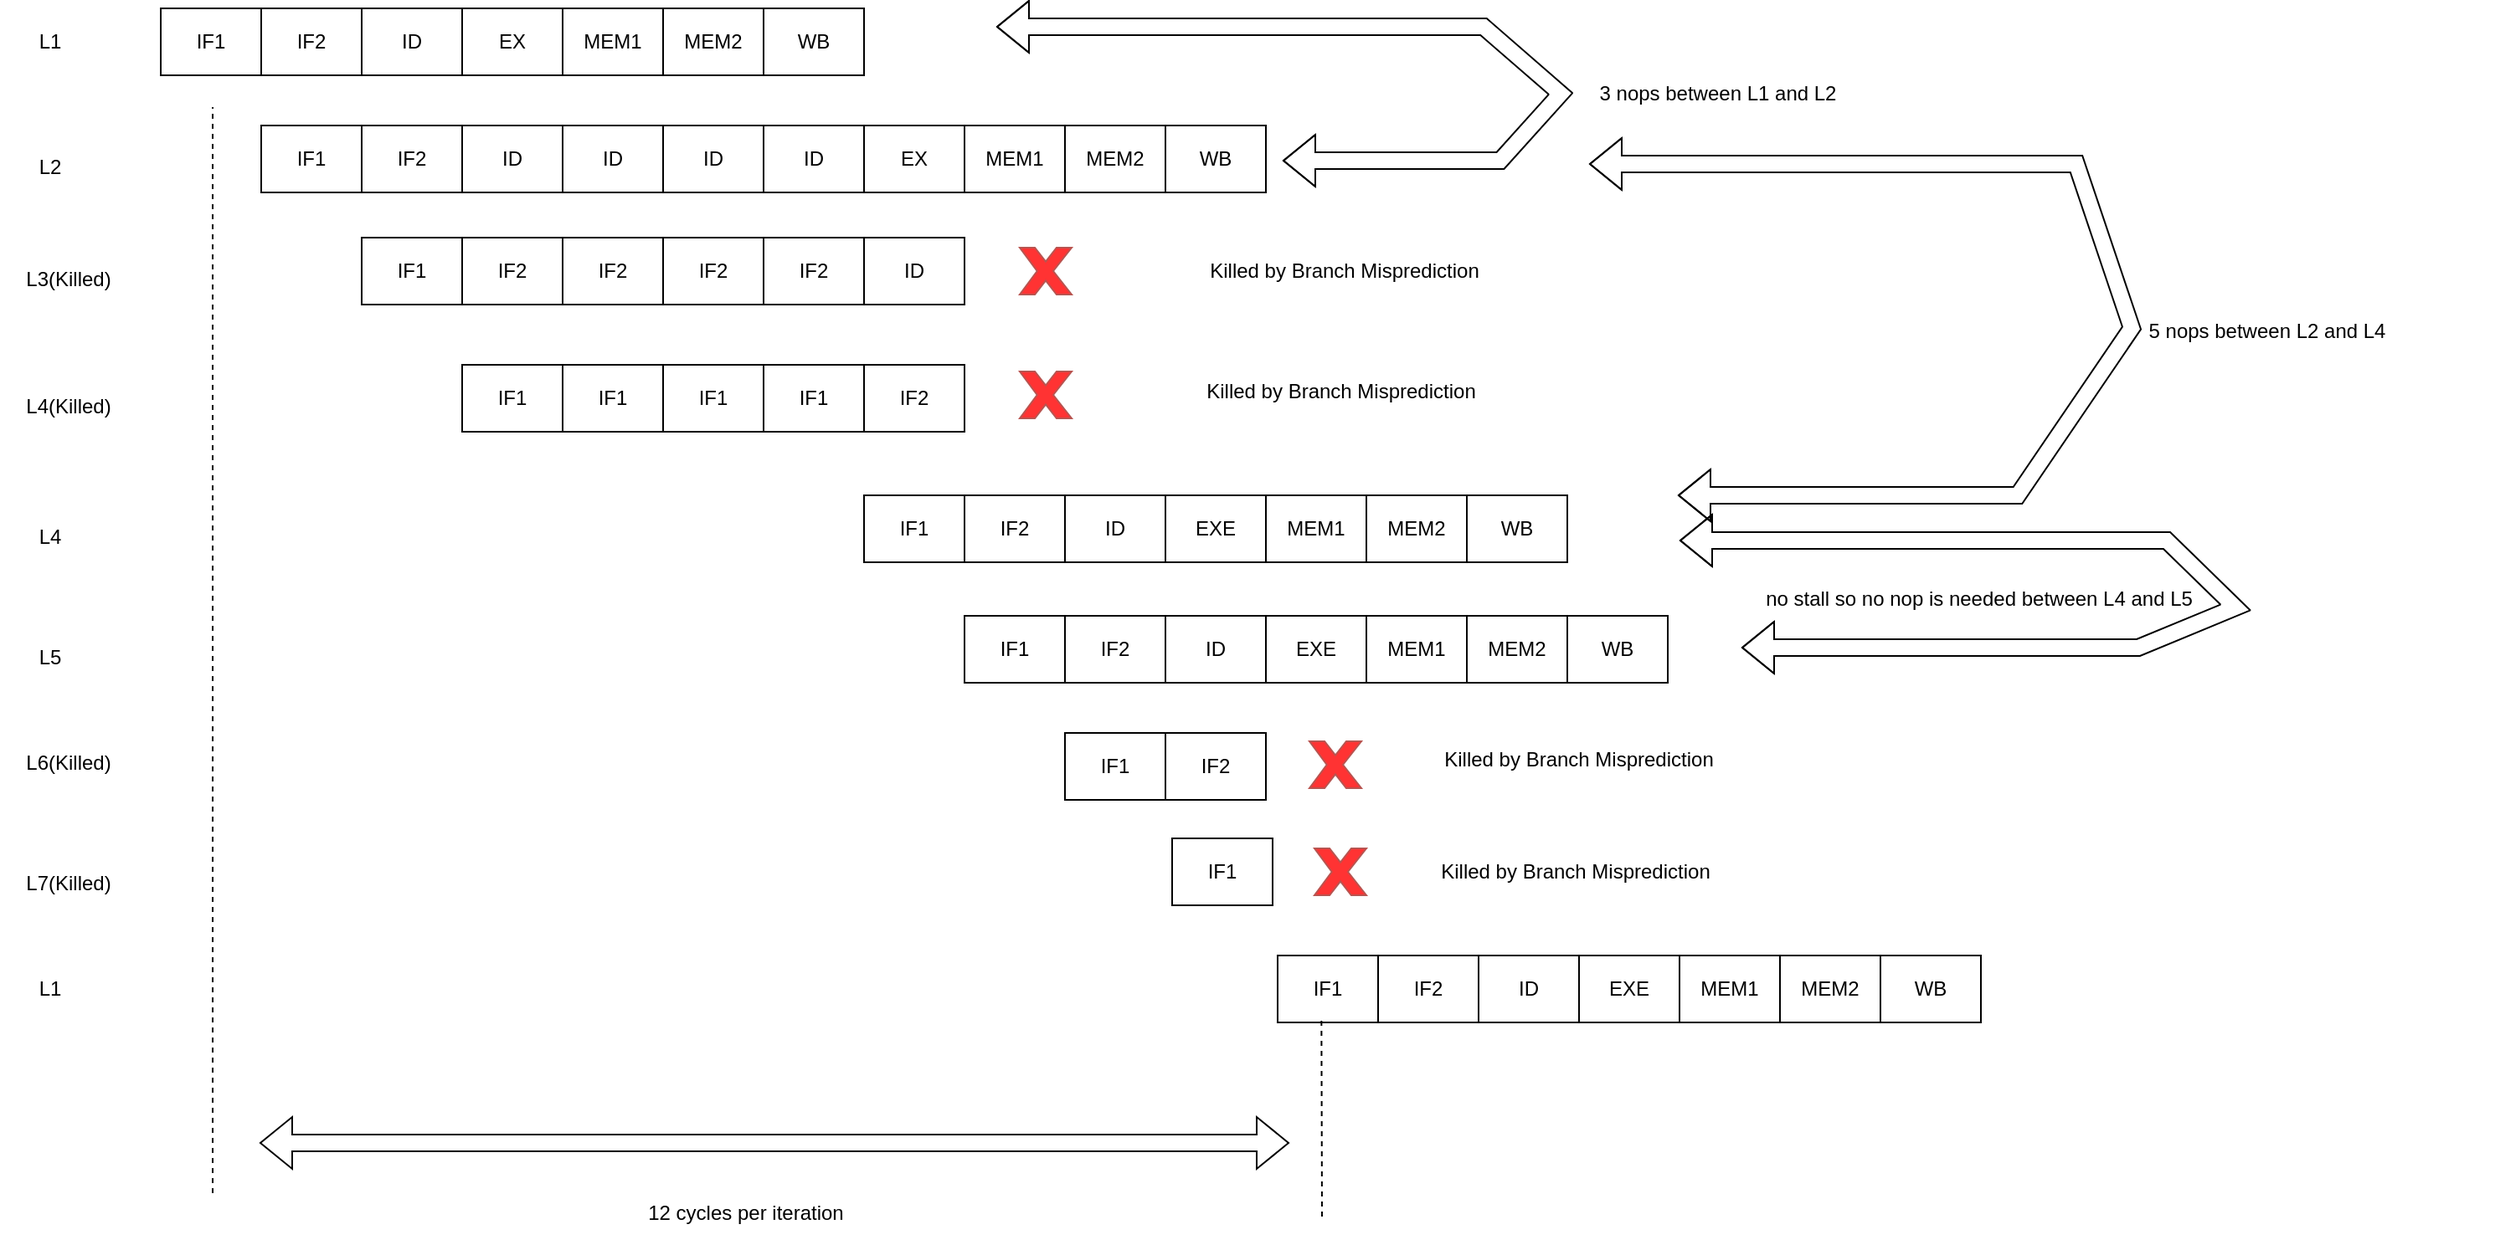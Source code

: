 <mxfile version="15.5.8" type="github">
  <diagram id="vaCZzUUUtzkYhYZCGIXg" name="Page-1">
    <mxGraphModel dx="1618" dy="1075" grid="0" gridSize="10" guides="1" tooltips="1" connect="1" arrows="1" fold="1" page="1" pageScale="1" pageWidth="1654" pageHeight="1169" math="0" shadow="0">
      <root>
        <mxCell id="0" />
        <mxCell id="1" parent="0" />
        <mxCell id="KJ-qH1atPCSQWbOXbqT6-14" value="" style="shape=table;startSize=0;container=1;collapsible=0;childLayout=tableLayout;" parent="1" vertex="1">
          <mxGeometry x="181" y="174" width="60" height="40" as="geometry" />
        </mxCell>
        <mxCell id="KJ-qH1atPCSQWbOXbqT6-15" value="" style="shape=partialRectangle;collapsible=0;dropTarget=0;pointerEvents=0;fillColor=none;top=0;left=0;bottom=0;right=0;points=[[0,0.5],[1,0.5]];portConstraint=eastwest;" parent="KJ-qH1atPCSQWbOXbqT6-14" vertex="1">
          <mxGeometry width="60" height="40" as="geometry" />
        </mxCell>
        <mxCell id="KJ-qH1atPCSQWbOXbqT6-16" value="IF1" style="shape=partialRectangle;html=1;whiteSpace=wrap;connectable=0;overflow=hidden;fillColor=none;top=0;left=0;bottom=0;right=0;pointerEvents=1;" parent="KJ-qH1atPCSQWbOXbqT6-15" vertex="1">
          <mxGeometry width="60" height="40" as="geometry">
            <mxRectangle width="60" height="40" as="alternateBounds" />
          </mxGeometry>
        </mxCell>
        <mxCell id="KJ-qH1atPCSQWbOXbqT6-17" value="" style="shape=partialRectangle;collapsible=0;dropTarget=0;pointerEvents=0;fillColor=none;top=0;left=0;bottom=0;right=0;points=[[0,0.5],[1,0.5]];portConstraint=eastwest;" parent="1" vertex="1">
          <mxGeometry x="241" y="174" width="60" height="40" as="geometry" />
        </mxCell>
        <mxCell id="KJ-qH1atPCSQWbOXbqT6-18" value="" style="shape=partialRectangle;html=1;whiteSpace=wrap;connectable=0;overflow=hidden;fillColor=none;top=0;left=0;bottom=0;right=0;pointerEvents=1;" parent="KJ-qH1atPCSQWbOXbqT6-17" vertex="1">
          <mxGeometry width="60" height="40" as="geometry">
            <mxRectangle width="60" height="40" as="alternateBounds" />
          </mxGeometry>
        </mxCell>
        <mxCell id="KJ-qH1atPCSQWbOXbqT6-19" value="" style="shape=table;startSize=0;container=1;collapsible=0;childLayout=tableLayout;" parent="1" vertex="1">
          <mxGeometry x="241" y="174" width="60" height="40" as="geometry" />
        </mxCell>
        <mxCell id="KJ-qH1atPCSQWbOXbqT6-20" value="" style="shape=partialRectangle;collapsible=0;dropTarget=0;pointerEvents=0;fillColor=none;top=0;left=0;bottom=0;right=0;points=[[0,0.5],[1,0.5]];portConstraint=eastwest;" parent="KJ-qH1atPCSQWbOXbqT6-19" vertex="1">
          <mxGeometry width="60" height="40" as="geometry" />
        </mxCell>
        <mxCell id="KJ-qH1atPCSQWbOXbqT6-21" value="IF2" style="shape=partialRectangle;html=1;whiteSpace=wrap;connectable=0;overflow=hidden;fillColor=none;top=0;left=0;bottom=0;right=0;pointerEvents=1;" parent="KJ-qH1atPCSQWbOXbqT6-20" vertex="1">
          <mxGeometry width="60" height="40" as="geometry">
            <mxRectangle width="60" height="40" as="alternateBounds" />
          </mxGeometry>
        </mxCell>
        <mxCell id="KJ-qH1atPCSQWbOXbqT6-22" value="" style="shape=table;startSize=0;container=1;collapsible=0;childLayout=tableLayout;" parent="1" vertex="1">
          <mxGeometry x="301" y="174" width="60" height="40" as="geometry" />
        </mxCell>
        <mxCell id="KJ-qH1atPCSQWbOXbqT6-23" value="" style="shape=partialRectangle;collapsible=0;dropTarget=0;pointerEvents=0;fillColor=none;top=0;left=0;bottom=0;right=0;points=[[0,0.5],[1,0.5]];portConstraint=eastwest;" parent="KJ-qH1atPCSQWbOXbqT6-22" vertex="1">
          <mxGeometry width="60" height="40" as="geometry" />
        </mxCell>
        <mxCell id="KJ-qH1atPCSQWbOXbqT6-24" value="ID" style="shape=partialRectangle;html=1;whiteSpace=wrap;connectable=0;overflow=hidden;fillColor=none;top=0;left=0;bottom=0;right=0;pointerEvents=1;" parent="KJ-qH1atPCSQWbOXbqT6-23" vertex="1">
          <mxGeometry width="60" height="40" as="geometry">
            <mxRectangle width="60" height="40" as="alternateBounds" />
          </mxGeometry>
        </mxCell>
        <mxCell id="KJ-qH1atPCSQWbOXbqT6-25" value="" style="shape=partialRectangle;collapsible=0;dropTarget=0;pointerEvents=0;fillColor=none;top=0;left=0;bottom=0;right=0;points=[[0,0.5],[1,0.5]];portConstraint=eastwest;" parent="1" vertex="1">
          <mxGeometry x="361" y="174" width="60" height="40" as="geometry" />
        </mxCell>
        <mxCell id="KJ-qH1atPCSQWbOXbqT6-26" value="" style="shape=partialRectangle;html=1;whiteSpace=wrap;connectable=0;overflow=hidden;fillColor=none;top=0;left=0;bottom=0;right=0;pointerEvents=1;" parent="KJ-qH1atPCSQWbOXbqT6-25" vertex="1">
          <mxGeometry width="60" height="40" as="geometry">
            <mxRectangle width="60" height="40" as="alternateBounds" />
          </mxGeometry>
        </mxCell>
        <mxCell id="KJ-qH1atPCSQWbOXbqT6-27" value="" style="shape=table;startSize=0;container=1;collapsible=0;childLayout=tableLayout;" parent="1" vertex="1">
          <mxGeometry x="361" y="174" width="60" height="40" as="geometry" />
        </mxCell>
        <mxCell id="KJ-qH1atPCSQWbOXbqT6-28" value="" style="shape=partialRectangle;collapsible=0;dropTarget=0;pointerEvents=0;fillColor=none;top=0;left=0;bottom=0;right=0;points=[[0,0.5],[1,0.5]];portConstraint=eastwest;" parent="KJ-qH1atPCSQWbOXbqT6-27" vertex="1">
          <mxGeometry width="60" height="40" as="geometry" />
        </mxCell>
        <mxCell id="KJ-qH1atPCSQWbOXbqT6-29" value="EX" style="shape=partialRectangle;html=1;whiteSpace=wrap;connectable=0;overflow=hidden;fillColor=none;top=0;left=0;bottom=0;right=0;pointerEvents=1;" parent="KJ-qH1atPCSQWbOXbqT6-28" vertex="1">
          <mxGeometry width="60" height="40" as="geometry">
            <mxRectangle width="60" height="40" as="alternateBounds" />
          </mxGeometry>
        </mxCell>
        <mxCell id="KJ-qH1atPCSQWbOXbqT6-30" value="" style="shape=table;startSize=0;container=1;collapsible=0;childLayout=tableLayout;" parent="1" vertex="1">
          <mxGeometry x="421" y="174" width="60" height="40" as="geometry" />
        </mxCell>
        <mxCell id="KJ-qH1atPCSQWbOXbqT6-31" value="" style="shape=partialRectangle;collapsible=0;dropTarget=0;pointerEvents=0;fillColor=none;top=0;left=0;bottom=0;right=0;points=[[0,0.5],[1,0.5]];portConstraint=eastwest;" parent="KJ-qH1atPCSQWbOXbqT6-30" vertex="1">
          <mxGeometry width="60" height="40" as="geometry" />
        </mxCell>
        <mxCell id="KJ-qH1atPCSQWbOXbqT6-32" value="MEM1" style="shape=partialRectangle;html=1;whiteSpace=wrap;connectable=0;overflow=hidden;fillColor=none;top=0;left=0;bottom=0;right=0;pointerEvents=1;" parent="KJ-qH1atPCSQWbOXbqT6-31" vertex="1">
          <mxGeometry width="60" height="40" as="geometry">
            <mxRectangle width="60" height="40" as="alternateBounds" />
          </mxGeometry>
        </mxCell>
        <mxCell id="KJ-qH1atPCSQWbOXbqT6-33" value="" style="shape=partialRectangle;collapsible=0;dropTarget=0;pointerEvents=0;fillColor=none;top=0;left=0;bottom=0;right=0;points=[[0,0.5],[1,0.5]];portConstraint=eastwest;" parent="1" vertex="1">
          <mxGeometry x="481" y="174" width="60" height="40" as="geometry" />
        </mxCell>
        <mxCell id="KJ-qH1atPCSQWbOXbqT6-34" value="" style="shape=partialRectangle;html=1;whiteSpace=wrap;connectable=0;overflow=hidden;fillColor=none;top=0;left=0;bottom=0;right=0;pointerEvents=1;" parent="KJ-qH1atPCSQWbOXbqT6-33" vertex="1">
          <mxGeometry width="60" height="40" as="geometry">
            <mxRectangle width="60" height="40" as="alternateBounds" />
          </mxGeometry>
        </mxCell>
        <mxCell id="KJ-qH1atPCSQWbOXbqT6-35" value="" style="shape=table;startSize=0;container=1;collapsible=0;childLayout=tableLayout;" parent="1" vertex="1">
          <mxGeometry x="481" y="174" width="60" height="40" as="geometry" />
        </mxCell>
        <mxCell id="KJ-qH1atPCSQWbOXbqT6-36" value="" style="shape=partialRectangle;collapsible=0;dropTarget=0;pointerEvents=0;fillColor=none;top=0;left=0;bottom=0;right=0;points=[[0,0.5],[1,0.5]];portConstraint=eastwest;" parent="KJ-qH1atPCSQWbOXbqT6-35" vertex="1">
          <mxGeometry width="60" height="40" as="geometry" />
        </mxCell>
        <mxCell id="KJ-qH1atPCSQWbOXbqT6-37" value="MEM2" style="shape=partialRectangle;html=1;whiteSpace=wrap;connectable=0;overflow=hidden;fillColor=none;top=0;left=0;bottom=0;right=0;pointerEvents=1;" parent="KJ-qH1atPCSQWbOXbqT6-36" vertex="1">
          <mxGeometry width="60" height="40" as="geometry">
            <mxRectangle width="60" height="40" as="alternateBounds" />
          </mxGeometry>
        </mxCell>
        <mxCell id="KJ-qH1atPCSQWbOXbqT6-38" value="" style="shape=table;startSize=0;container=1;collapsible=0;childLayout=tableLayout;" parent="1" vertex="1">
          <mxGeometry x="541" y="174" width="60" height="40" as="geometry" />
        </mxCell>
        <mxCell id="KJ-qH1atPCSQWbOXbqT6-39" value="" style="shape=partialRectangle;collapsible=0;dropTarget=0;pointerEvents=0;fillColor=none;top=0;left=0;bottom=0;right=0;points=[[0,0.5],[1,0.5]];portConstraint=eastwest;" parent="KJ-qH1atPCSQWbOXbqT6-38" vertex="1">
          <mxGeometry width="60" height="40" as="geometry" />
        </mxCell>
        <mxCell id="KJ-qH1atPCSQWbOXbqT6-40" value="WB" style="shape=partialRectangle;html=1;whiteSpace=wrap;connectable=0;overflow=hidden;fillColor=none;top=0;left=0;bottom=0;right=0;pointerEvents=1;" parent="KJ-qH1atPCSQWbOXbqT6-39" vertex="1">
          <mxGeometry width="60" height="40" as="geometry">
            <mxRectangle width="60" height="40" as="alternateBounds" />
          </mxGeometry>
        </mxCell>
        <mxCell id="KJ-qH1atPCSQWbOXbqT6-41" value="" style="shape=partialRectangle;collapsible=0;dropTarget=0;pointerEvents=0;fillColor=none;top=0;left=0;bottom=0;right=0;points=[[0,0.5],[1,0.5]];portConstraint=eastwest;" parent="1" vertex="1">
          <mxGeometry x="601" y="174" width="60" height="40" as="geometry" />
        </mxCell>
        <mxCell id="KJ-qH1atPCSQWbOXbqT6-42" value="" style="shape=partialRectangle;html=1;whiteSpace=wrap;connectable=0;overflow=hidden;fillColor=none;top=0;left=0;bottom=0;right=0;pointerEvents=1;" parent="KJ-qH1atPCSQWbOXbqT6-41" vertex="1">
          <mxGeometry width="60" height="40" as="geometry">
            <mxRectangle width="60" height="40" as="alternateBounds" />
          </mxGeometry>
        </mxCell>
        <mxCell id="KJ-qH1atPCSQWbOXbqT6-46" value="" style="shape=table;startSize=0;container=1;collapsible=0;childLayout=tableLayout;" parent="1" vertex="1">
          <mxGeometry x="241" y="244" width="60" height="40" as="geometry" />
        </mxCell>
        <mxCell id="KJ-qH1atPCSQWbOXbqT6-47" value="" style="shape=partialRectangle;collapsible=0;dropTarget=0;pointerEvents=0;fillColor=none;top=0;left=0;bottom=0;right=0;points=[[0,0.5],[1,0.5]];portConstraint=eastwest;" parent="KJ-qH1atPCSQWbOXbqT6-46" vertex="1">
          <mxGeometry width="60" height="40" as="geometry" />
        </mxCell>
        <mxCell id="KJ-qH1atPCSQWbOXbqT6-48" value="IF1" style="shape=partialRectangle;html=1;whiteSpace=wrap;connectable=0;overflow=hidden;fillColor=none;top=0;left=0;bottom=0;right=0;pointerEvents=1;" parent="KJ-qH1atPCSQWbOXbqT6-47" vertex="1">
          <mxGeometry width="60" height="40" as="geometry">
            <mxRectangle width="60" height="40" as="alternateBounds" />
          </mxGeometry>
        </mxCell>
        <mxCell id="KJ-qH1atPCSQWbOXbqT6-49" value="" style="shape=partialRectangle;collapsible=0;dropTarget=0;pointerEvents=0;fillColor=none;top=0;left=0;bottom=0;right=0;points=[[0,0.5],[1,0.5]];portConstraint=eastwest;" parent="1" vertex="1">
          <mxGeometry x="301" y="244" width="60" height="40" as="geometry" />
        </mxCell>
        <mxCell id="KJ-qH1atPCSQWbOXbqT6-50" value="" style="shape=partialRectangle;html=1;whiteSpace=wrap;connectable=0;overflow=hidden;fillColor=none;top=0;left=0;bottom=0;right=0;pointerEvents=1;" parent="KJ-qH1atPCSQWbOXbqT6-49" vertex="1">
          <mxGeometry width="60" height="40" as="geometry">
            <mxRectangle width="60" height="40" as="alternateBounds" />
          </mxGeometry>
        </mxCell>
        <mxCell id="KJ-qH1atPCSQWbOXbqT6-51" value="" style="shape=table;startSize=0;container=1;collapsible=0;childLayout=tableLayout;" parent="1" vertex="1">
          <mxGeometry x="301" y="244" width="60" height="40" as="geometry" />
        </mxCell>
        <mxCell id="KJ-qH1atPCSQWbOXbqT6-52" value="" style="shape=partialRectangle;collapsible=0;dropTarget=0;pointerEvents=0;fillColor=none;top=0;left=0;bottom=0;right=0;points=[[0,0.5],[1,0.5]];portConstraint=eastwest;" parent="KJ-qH1atPCSQWbOXbqT6-51" vertex="1">
          <mxGeometry width="60" height="40" as="geometry" />
        </mxCell>
        <mxCell id="KJ-qH1atPCSQWbOXbqT6-53" value="IF2" style="shape=partialRectangle;html=1;whiteSpace=wrap;connectable=0;overflow=hidden;fillColor=none;top=0;left=0;bottom=0;right=0;pointerEvents=1;" parent="KJ-qH1atPCSQWbOXbqT6-52" vertex="1">
          <mxGeometry width="60" height="40" as="geometry">
            <mxRectangle width="60" height="40" as="alternateBounds" />
          </mxGeometry>
        </mxCell>
        <mxCell id="KJ-qH1atPCSQWbOXbqT6-54" value="" style="shape=table;startSize=0;container=1;collapsible=0;childLayout=tableLayout;" parent="1" vertex="1">
          <mxGeometry x="361" y="244" width="60" height="40" as="geometry" />
        </mxCell>
        <mxCell id="KJ-qH1atPCSQWbOXbqT6-55" value="" style="shape=partialRectangle;collapsible=0;dropTarget=0;pointerEvents=0;fillColor=none;top=0;left=0;bottom=0;right=0;points=[[0,0.5],[1,0.5]];portConstraint=eastwest;" parent="KJ-qH1atPCSQWbOXbqT6-54" vertex="1">
          <mxGeometry width="60" height="40" as="geometry" />
        </mxCell>
        <mxCell id="KJ-qH1atPCSQWbOXbqT6-56" value="ID" style="shape=partialRectangle;html=1;whiteSpace=wrap;connectable=0;overflow=hidden;fillColor=none;top=0;left=0;bottom=0;right=0;pointerEvents=1;" parent="KJ-qH1atPCSQWbOXbqT6-55" vertex="1">
          <mxGeometry width="60" height="40" as="geometry">
            <mxRectangle width="60" height="40" as="alternateBounds" />
          </mxGeometry>
        </mxCell>
        <mxCell id="KJ-qH1atPCSQWbOXbqT6-57" value="" style="shape=partialRectangle;collapsible=0;dropTarget=0;pointerEvents=0;fillColor=none;top=0;left=0;bottom=0;right=0;points=[[0,0.5],[1,0.5]];portConstraint=eastwest;" parent="1" vertex="1">
          <mxGeometry x="421" y="244" width="60" height="40" as="geometry" />
        </mxCell>
        <mxCell id="KJ-qH1atPCSQWbOXbqT6-58" value="" style="shape=partialRectangle;html=1;whiteSpace=wrap;connectable=0;overflow=hidden;fillColor=none;top=0;left=0;bottom=0;right=0;pointerEvents=1;" parent="KJ-qH1atPCSQWbOXbqT6-57" vertex="1">
          <mxGeometry width="60" height="40" as="geometry">
            <mxRectangle width="60" height="40" as="alternateBounds" />
          </mxGeometry>
        </mxCell>
        <mxCell id="KJ-qH1atPCSQWbOXbqT6-59" value="" style="shape=table;startSize=0;container=1;collapsible=0;childLayout=tableLayout;" parent="1" vertex="1">
          <mxGeometry x="421" y="244" width="60" height="40" as="geometry" />
        </mxCell>
        <mxCell id="KJ-qH1atPCSQWbOXbqT6-60" value="" style="shape=partialRectangle;collapsible=0;dropTarget=0;pointerEvents=0;fillColor=none;top=0;left=0;bottom=0;right=0;points=[[0,0.5],[1,0.5]];portConstraint=eastwest;" parent="KJ-qH1atPCSQWbOXbqT6-59" vertex="1">
          <mxGeometry width="60" height="40" as="geometry" />
        </mxCell>
        <mxCell id="KJ-qH1atPCSQWbOXbqT6-61" value="ID" style="shape=partialRectangle;html=1;whiteSpace=wrap;connectable=0;overflow=hidden;fillColor=none;top=0;left=0;bottom=0;right=0;pointerEvents=1;" parent="KJ-qH1atPCSQWbOXbqT6-60" vertex="1">
          <mxGeometry width="60" height="40" as="geometry">
            <mxRectangle width="60" height="40" as="alternateBounds" />
          </mxGeometry>
        </mxCell>
        <mxCell id="KJ-qH1atPCSQWbOXbqT6-62" value="" style="shape=table;startSize=0;container=1;collapsible=0;childLayout=tableLayout;" parent="1" vertex="1">
          <mxGeometry x="481" y="244" width="60" height="40" as="geometry" />
        </mxCell>
        <mxCell id="KJ-qH1atPCSQWbOXbqT6-63" value="" style="shape=partialRectangle;collapsible=0;dropTarget=0;pointerEvents=0;fillColor=none;top=0;left=0;bottom=0;right=0;points=[[0,0.5],[1,0.5]];portConstraint=eastwest;" parent="KJ-qH1atPCSQWbOXbqT6-62" vertex="1">
          <mxGeometry width="60" height="40" as="geometry" />
        </mxCell>
        <mxCell id="KJ-qH1atPCSQWbOXbqT6-64" value="ID" style="shape=partialRectangle;html=1;whiteSpace=wrap;connectable=0;overflow=hidden;fillColor=none;top=0;left=0;bottom=0;right=0;pointerEvents=1;" parent="KJ-qH1atPCSQWbOXbqT6-63" vertex="1">
          <mxGeometry width="60" height="40" as="geometry">
            <mxRectangle width="60" height="40" as="alternateBounds" />
          </mxGeometry>
        </mxCell>
        <mxCell id="KJ-qH1atPCSQWbOXbqT6-65" value="" style="shape=partialRectangle;collapsible=0;dropTarget=0;pointerEvents=0;fillColor=none;top=0;left=0;bottom=0;right=0;points=[[0,0.5],[1,0.5]];portConstraint=eastwest;" parent="1" vertex="1">
          <mxGeometry x="541" y="244" width="60" height="40" as="geometry" />
        </mxCell>
        <mxCell id="KJ-qH1atPCSQWbOXbqT6-66" value="" style="shape=partialRectangle;html=1;whiteSpace=wrap;connectable=0;overflow=hidden;fillColor=none;top=0;left=0;bottom=0;right=0;pointerEvents=1;" parent="KJ-qH1atPCSQWbOXbqT6-65" vertex="1">
          <mxGeometry width="60" height="40" as="geometry">
            <mxRectangle width="60" height="40" as="alternateBounds" />
          </mxGeometry>
        </mxCell>
        <mxCell id="KJ-qH1atPCSQWbOXbqT6-67" value="" style="shape=table;startSize=0;container=1;collapsible=0;childLayout=tableLayout;" parent="1" vertex="1">
          <mxGeometry x="541" y="244" width="60" height="40" as="geometry" />
        </mxCell>
        <mxCell id="KJ-qH1atPCSQWbOXbqT6-68" value="" style="shape=partialRectangle;collapsible=0;dropTarget=0;pointerEvents=0;fillColor=none;top=0;left=0;bottom=0;right=0;points=[[0,0.5],[1,0.5]];portConstraint=eastwest;" parent="KJ-qH1atPCSQWbOXbqT6-67" vertex="1">
          <mxGeometry width="60" height="40" as="geometry" />
        </mxCell>
        <mxCell id="KJ-qH1atPCSQWbOXbqT6-69" value="ID" style="shape=partialRectangle;html=1;whiteSpace=wrap;connectable=0;overflow=hidden;fillColor=none;top=0;left=0;bottom=0;right=0;pointerEvents=1;" parent="KJ-qH1atPCSQWbOXbqT6-68" vertex="1">
          <mxGeometry width="60" height="40" as="geometry">
            <mxRectangle width="60" height="40" as="alternateBounds" />
          </mxGeometry>
        </mxCell>
        <mxCell id="KJ-qH1atPCSQWbOXbqT6-70" value="" style="shape=table;startSize=0;container=1;collapsible=0;childLayout=tableLayout;" parent="1" vertex="1">
          <mxGeometry x="601" y="244" width="60" height="40" as="geometry" />
        </mxCell>
        <mxCell id="KJ-qH1atPCSQWbOXbqT6-71" value="" style="shape=partialRectangle;collapsible=0;dropTarget=0;pointerEvents=0;fillColor=none;top=0;left=0;bottom=0;right=0;points=[[0,0.5],[1,0.5]];portConstraint=eastwest;" parent="KJ-qH1atPCSQWbOXbqT6-70" vertex="1">
          <mxGeometry width="60" height="40" as="geometry" />
        </mxCell>
        <mxCell id="KJ-qH1atPCSQWbOXbqT6-72" value="EX" style="shape=partialRectangle;html=1;whiteSpace=wrap;connectable=0;overflow=hidden;fillColor=none;top=0;left=0;bottom=0;right=0;pointerEvents=1;" parent="KJ-qH1atPCSQWbOXbqT6-71" vertex="1">
          <mxGeometry width="60" height="40" as="geometry">
            <mxRectangle width="60" height="40" as="alternateBounds" />
          </mxGeometry>
        </mxCell>
        <mxCell id="KJ-qH1atPCSQWbOXbqT6-73" value="" style="shape=partialRectangle;collapsible=0;dropTarget=0;pointerEvents=0;fillColor=none;top=0;left=0;bottom=0;right=0;points=[[0,0.5],[1,0.5]];portConstraint=eastwest;" parent="1" vertex="1">
          <mxGeometry x="661" y="244" width="60" height="40" as="geometry" />
        </mxCell>
        <mxCell id="KJ-qH1atPCSQWbOXbqT6-74" value="" style="shape=partialRectangle;html=1;whiteSpace=wrap;connectable=0;overflow=hidden;fillColor=none;top=0;left=0;bottom=0;right=0;pointerEvents=1;" parent="KJ-qH1atPCSQWbOXbqT6-73" vertex="1">
          <mxGeometry width="60" height="40" as="geometry">
            <mxRectangle width="60" height="40" as="alternateBounds" />
          </mxGeometry>
        </mxCell>
        <mxCell id="KJ-qH1atPCSQWbOXbqT6-75" value="" style="shape=table;startSize=0;container=1;collapsible=0;childLayout=tableLayout;" parent="1" vertex="1">
          <mxGeometry x="661" y="244" width="60" height="40" as="geometry" />
        </mxCell>
        <mxCell id="KJ-qH1atPCSQWbOXbqT6-76" value="" style="shape=partialRectangle;collapsible=0;dropTarget=0;pointerEvents=0;fillColor=none;top=0;left=0;bottom=0;right=0;points=[[0,0.5],[1,0.5]];portConstraint=eastwest;" parent="KJ-qH1atPCSQWbOXbqT6-75" vertex="1">
          <mxGeometry width="60" height="40" as="geometry" />
        </mxCell>
        <mxCell id="KJ-qH1atPCSQWbOXbqT6-77" value="MEM1" style="shape=partialRectangle;html=1;whiteSpace=wrap;connectable=0;overflow=hidden;fillColor=none;top=0;left=0;bottom=0;right=0;pointerEvents=1;" parent="KJ-qH1atPCSQWbOXbqT6-76" vertex="1">
          <mxGeometry width="60" height="40" as="geometry">
            <mxRectangle width="60" height="40" as="alternateBounds" />
          </mxGeometry>
        </mxCell>
        <mxCell id="KJ-qH1atPCSQWbOXbqT6-78" value="" style="shape=table;startSize=0;container=1;collapsible=0;childLayout=tableLayout;" parent="1" vertex="1">
          <mxGeometry x="721" y="244" width="60" height="40" as="geometry" />
        </mxCell>
        <mxCell id="KJ-qH1atPCSQWbOXbqT6-79" value="" style="shape=partialRectangle;collapsible=0;dropTarget=0;pointerEvents=0;fillColor=none;top=0;left=0;bottom=0;right=0;points=[[0,0.5],[1,0.5]];portConstraint=eastwest;" parent="KJ-qH1atPCSQWbOXbqT6-78" vertex="1">
          <mxGeometry width="60" height="40" as="geometry" />
        </mxCell>
        <mxCell id="KJ-qH1atPCSQWbOXbqT6-80" value="MEM2" style="shape=partialRectangle;html=1;whiteSpace=wrap;connectable=0;overflow=hidden;fillColor=none;top=0;left=0;bottom=0;right=0;pointerEvents=1;" parent="KJ-qH1atPCSQWbOXbqT6-79" vertex="1">
          <mxGeometry width="60" height="40" as="geometry">
            <mxRectangle width="60" height="40" as="alternateBounds" />
          </mxGeometry>
        </mxCell>
        <mxCell id="KJ-qH1atPCSQWbOXbqT6-81" value="" style="shape=table;startSize=0;container=1;collapsible=0;childLayout=tableLayout;" parent="1" vertex="1">
          <mxGeometry x="781" y="244" width="60" height="40" as="geometry" />
        </mxCell>
        <mxCell id="KJ-qH1atPCSQWbOXbqT6-82" value="" style="shape=partialRectangle;collapsible=0;dropTarget=0;pointerEvents=0;fillColor=none;top=0;left=0;bottom=0;right=0;points=[[0,0.5],[1,0.5]];portConstraint=eastwest;" parent="KJ-qH1atPCSQWbOXbqT6-81" vertex="1">
          <mxGeometry width="60" height="40" as="geometry" />
        </mxCell>
        <mxCell id="KJ-qH1atPCSQWbOXbqT6-83" value="WB" style="shape=partialRectangle;html=1;whiteSpace=wrap;connectable=0;overflow=hidden;fillColor=none;top=0;left=0;bottom=0;right=0;pointerEvents=1;" parent="KJ-qH1atPCSQWbOXbqT6-82" vertex="1">
          <mxGeometry width="60" height="40" as="geometry">
            <mxRectangle width="60" height="40" as="alternateBounds" />
          </mxGeometry>
        </mxCell>
        <mxCell id="KJ-qH1atPCSQWbOXbqT6-84" value="" style="shape=table;startSize=0;container=1;collapsible=0;childLayout=tableLayout;" parent="1" vertex="1">
          <mxGeometry x="301" y="311" width="60" height="40" as="geometry" />
        </mxCell>
        <mxCell id="KJ-qH1atPCSQWbOXbqT6-85" value="" style="shape=partialRectangle;collapsible=0;dropTarget=0;pointerEvents=0;fillColor=none;top=0;left=0;bottom=0;right=0;points=[[0,0.5],[1,0.5]];portConstraint=eastwest;" parent="KJ-qH1atPCSQWbOXbqT6-84" vertex="1">
          <mxGeometry width="60" height="40" as="geometry" />
        </mxCell>
        <mxCell id="KJ-qH1atPCSQWbOXbqT6-86" value="IF1" style="shape=partialRectangle;html=1;whiteSpace=wrap;connectable=0;overflow=hidden;fillColor=none;top=0;left=0;bottom=0;right=0;pointerEvents=1;" parent="KJ-qH1atPCSQWbOXbqT6-85" vertex="1">
          <mxGeometry width="60" height="40" as="geometry">
            <mxRectangle width="60" height="40" as="alternateBounds" />
          </mxGeometry>
        </mxCell>
        <mxCell id="KJ-qH1atPCSQWbOXbqT6-87" value="" style="shape=partialRectangle;collapsible=0;dropTarget=0;pointerEvents=0;fillColor=none;top=0;left=0;bottom=0;right=0;points=[[0,0.5],[1,0.5]];portConstraint=eastwest;" parent="1" vertex="1">
          <mxGeometry x="361" y="311" width="60" height="40" as="geometry" />
        </mxCell>
        <mxCell id="KJ-qH1atPCSQWbOXbqT6-88" value="" style="shape=partialRectangle;html=1;whiteSpace=wrap;connectable=0;overflow=hidden;fillColor=none;top=0;left=0;bottom=0;right=0;pointerEvents=1;" parent="KJ-qH1atPCSQWbOXbqT6-87" vertex="1">
          <mxGeometry width="60" height="40" as="geometry">
            <mxRectangle width="60" height="40" as="alternateBounds" />
          </mxGeometry>
        </mxCell>
        <mxCell id="KJ-qH1atPCSQWbOXbqT6-89" value="" style="shape=table;startSize=0;container=1;collapsible=0;childLayout=tableLayout;" parent="1" vertex="1">
          <mxGeometry x="361" y="311" width="60" height="40" as="geometry" />
        </mxCell>
        <mxCell id="KJ-qH1atPCSQWbOXbqT6-90" value="" style="shape=partialRectangle;collapsible=0;dropTarget=0;pointerEvents=0;fillColor=none;top=0;left=0;bottom=0;right=0;points=[[0,0.5],[1,0.5]];portConstraint=eastwest;" parent="KJ-qH1atPCSQWbOXbqT6-89" vertex="1">
          <mxGeometry width="60" height="40" as="geometry" />
        </mxCell>
        <mxCell id="KJ-qH1atPCSQWbOXbqT6-91" value="IF2" style="shape=partialRectangle;html=1;whiteSpace=wrap;connectable=0;overflow=hidden;fillColor=none;top=0;left=0;bottom=0;right=0;pointerEvents=1;" parent="KJ-qH1atPCSQWbOXbqT6-90" vertex="1">
          <mxGeometry width="60" height="40" as="geometry">
            <mxRectangle width="60" height="40" as="alternateBounds" />
          </mxGeometry>
        </mxCell>
        <mxCell id="KJ-qH1atPCSQWbOXbqT6-92" value="" style="shape=table;startSize=0;container=1;collapsible=0;childLayout=tableLayout;" parent="1" vertex="1">
          <mxGeometry x="421" y="311" width="60" height="40" as="geometry" />
        </mxCell>
        <mxCell id="KJ-qH1atPCSQWbOXbqT6-93" value="" style="shape=partialRectangle;collapsible=0;dropTarget=0;pointerEvents=0;fillColor=none;top=0;left=0;bottom=0;right=0;points=[[0,0.5],[1,0.5]];portConstraint=eastwest;" parent="KJ-qH1atPCSQWbOXbqT6-92" vertex="1">
          <mxGeometry width="60" height="40" as="geometry" />
        </mxCell>
        <mxCell id="KJ-qH1atPCSQWbOXbqT6-94" value="IF2" style="shape=partialRectangle;html=1;whiteSpace=wrap;connectable=0;overflow=hidden;fillColor=none;top=0;left=0;bottom=0;right=0;pointerEvents=1;" parent="KJ-qH1atPCSQWbOXbqT6-93" vertex="1">
          <mxGeometry width="60" height="40" as="geometry">
            <mxRectangle width="60" height="40" as="alternateBounds" />
          </mxGeometry>
        </mxCell>
        <mxCell id="KJ-qH1atPCSQWbOXbqT6-95" value="" style="shape=partialRectangle;collapsible=0;dropTarget=0;pointerEvents=0;fillColor=none;top=0;left=0;bottom=0;right=0;points=[[0,0.5],[1,0.5]];portConstraint=eastwest;" parent="1" vertex="1">
          <mxGeometry x="481" y="311" width="60" height="40" as="geometry" />
        </mxCell>
        <mxCell id="KJ-qH1atPCSQWbOXbqT6-96" value="" style="shape=partialRectangle;html=1;whiteSpace=wrap;connectable=0;overflow=hidden;fillColor=none;top=0;left=0;bottom=0;right=0;pointerEvents=1;" parent="KJ-qH1atPCSQWbOXbqT6-95" vertex="1">
          <mxGeometry width="60" height="40" as="geometry">
            <mxRectangle width="60" height="40" as="alternateBounds" />
          </mxGeometry>
        </mxCell>
        <mxCell id="KJ-qH1atPCSQWbOXbqT6-97" value="" style="shape=table;startSize=0;container=1;collapsible=0;childLayout=tableLayout;" parent="1" vertex="1">
          <mxGeometry x="481" y="311" width="60" height="40" as="geometry" />
        </mxCell>
        <mxCell id="KJ-qH1atPCSQWbOXbqT6-98" value="" style="shape=partialRectangle;collapsible=0;dropTarget=0;pointerEvents=0;fillColor=none;top=0;left=0;bottom=0;right=0;points=[[0,0.5],[1,0.5]];portConstraint=eastwest;" parent="KJ-qH1atPCSQWbOXbqT6-97" vertex="1">
          <mxGeometry width="60" height="40" as="geometry" />
        </mxCell>
        <mxCell id="KJ-qH1atPCSQWbOXbqT6-99" value="IF2" style="shape=partialRectangle;html=1;whiteSpace=wrap;connectable=0;overflow=hidden;fillColor=none;top=0;left=0;bottom=0;right=0;pointerEvents=1;" parent="KJ-qH1atPCSQWbOXbqT6-98" vertex="1">
          <mxGeometry width="60" height="40" as="geometry">
            <mxRectangle width="60" height="40" as="alternateBounds" />
          </mxGeometry>
        </mxCell>
        <mxCell id="KJ-qH1atPCSQWbOXbqT6-100" value="" style="shape=table;startSize=0;container=1;collapsible=0;childLayout=tableLayout;" parent="1" vertex="1">
          <mxGeometry x="541" y="311" width="60" height="40" as="geometry" />
        </mxCell>
        <mxCell id="KJ-qH1atPCSQWbOXbqT6-101" value="" style="shape=partialRectangle;collapsible=0;dropTarget=0;pointerEvents=0;fillColor=none;top=0;left=0;bottom=0;right=0;points=[[0,0.5],[1,0.5]];portConstraint=eastwest;" parent="KJ-qH1atPCSQWbOXbqT6-100" vertex="1">
          <mxGeometry width="60" height="40" as="geometry" />
        </mxCell>
        <mxCell id="KJ-qH1atPCSQWbOXbqT6-102" value="IF2" style="shape=partialRectangle;html=1;whiteSpace=wrap;connectable=0;overflow=hidden;fillColor=none;top=0;left=0;bottom=0;right=0;pointerEvents=1;" parent="KJ-qH1atPCSQWbOXbqT6-101" vertex="1">
          <mxGeometry width="60" height="40" as="geometry">
            <mxRectangle width="60" height="40" as="alternateBounds" />
          </mxGeometry>
        </mxCell>
        <mxCell id="KJ-qH1atPCSQWbOXbqT6-103" value="" style="shape=partialRectangle;collapsible=0;dropTarget=0;pointerEvents=0;fillColor=none;top=0;left=0;bottom=0;right=0;points=[[0,0.5],[1,0.5]];portConstraint=eastwest;" parent="1" vertex="1">
          <mxGeometry x="601" y="311" width="60" height="40" as="geometry" />
        </mxCell>
        <mxCell id="KJ-qH1atPCSQWbOXbqT6-104" value="" style="shape=partialRectangle;html=1;whiteSpace=wrap;connectable=0;overflow=hidden;fillColor=none;top=0;left=0;bottom=0;right=0;pointerEvents=1;" parent="KJ-qH1atPCSQWbOXbqT6-103" vertex="1">
          <mxGeometry width="60" height="40" as="geometry">
            <mxRectangle width="60" height="40" as="alternateBounds" />
          </mxGeometry>
        </mxCell>
        <mxCell id="KJ-qH1atPCSQWbOXbqT6-105" value="" style="shape=table;startSize=0;container=1;collapsible=0;childLayout=tableLayout;" parent="1" vertex="1">
          <mxGeometry x="601" y="311" width="60" height="40" as="geometry" />
        </mxCell>
        <mxCell id="KJ-qH1atPCSQWbOXbqT6-106" value="" style="shape=partialRectangle;collapsible=0;dropTarget=0;pointerEvents=0;fillColor=none;top=0;left=0;bottom=0;right=0;points=[[0,0.5],[1,0.5]];portConstraint=eastwest;" parent="KJ-qH1atPCSQWbOXbqT6-105" vertex="1">
          <mxGeometry width="60" height="40" as="geometry" />
        </mxCell>
        <mxCell id="KJ-qH1atPCSQWbOXbqT6-107" value="ID" style="shape=partialRectangle;html=1;whiteSpace=wrap;connectable=0;overflow=hidden;fillColor=none;top=0;left=0;bottom=0;right=0;pointerEvents=1;" parent="KJ-qH1atPCSQWbOXbqT6-106" vertex="1">
          <mxGeometry width="60" height="40" as="geometry">
            <mxRectangle width="60" height="40" as="alternateBounds" />
          </mxGeometry>
        </mxCell>
        <mxCell id="KJ-qH1atPCSQWbOXbqT6-111" value="" style="shape=partialRectangle;collapsible=0;dropTarget=0;pointerEvents=0;fillColor=none;top=0;left=0;bottom=0;right=0;points=[[0,0.5],[1,0.5]];portConstraint=eastwest;" parent="1" vertex="1">
          <mxGeometry x="721" y="311" width="60" height="40" as="geometry" />
        </mxCell>
        <mxCell id="KJ-qH1atPCSQWbOXbqT6-112" value="" style="shape=partialRectangle;html=1;whiteSpace=wrap;connectable=0;overflow=hidden;fillColor=none;top=0;left=0;bottom=0;right=0;pointerEvents=1;" parent="KJ-qH1atPCSQWbOXbqT6-111" vertex="1">
          <mxGeometry width="60" height="40" as="geometry">
            <mxRectangle width="60" height="40" as="alternateBounds" />
          </mxGeometry>
        </mxCell>
        <mxCell id="KJ-qH1atPCSQWbOXbqT6-122" value="" style="shape=table;startSize=0;container=1;collapsible=0;childLayout=tableLayout;" parent="1" vertex="1">
          <mxGeometry x="361" y="387" width="60" height="40" as="geometry" />
        </mxCell>
        <mxCell id="KJ-qH1atPCSQWbOXbqT6-123" value="" style="shape=partialRectangle;collapsible=0;dropTarget=0;pointerEvents=0;fillColor=none;top=0;left=0;bottom=0;right=0;points=[[0,0.5],[1,0.5]];portConstraint=eastwest;" parent="KJ-qH1atPCSQWbOXbqT6-122" vertex="1">
          <mxGeometry width="60" height="40" as="geometry" />
        </mxCell>
        <mxCell id="KJ-qH1atPCSQWbOXbqT6-124" value="IF1" style="shape=partialRectangle;html=1;whiteSpace=wrap;connectable=0;overflow=hidden;fillColor=none;top=0;left=0;bottom=0;right=0;pointerEvents=1;" parent="KJ-qH1atPCSQWbOXbqT6-123" vertex="1">
          <mxGeometry width="60" height="40" as="geometry">
            <mxRectangle width="60" height="40" as="alternateBounds" />
          </mxGeometry>
        </mxCell>
        <mxCell id="KJ-qH1atPCSQWbOXbqT6-125" value="" style="shape=partialRectangle;collapsible=0;dropTarget=0;pointerEvents=0;fillColor=none;top=0;left=0;bottom=0;right=0;points=[[0,0.5],[1,0.5]];portConstraint=eastwest;" parent="1" vertex="1">
          <mxGeometry x="421" y="387" width="60" height="40" as="geometry" />
        </mxCell>
        <mxCell id="KJ-qH1atPCSQWbOXbqT6-126" value="" style="shape=partialRectangle;html=1;whiteSpace=wrap;connectable=0;overflow=hidden;fillColor=none;top=0;left=0;bottom=0;right=0;pointerEvents=1;" parent="KJ-qH1atPCSQWbOXbqT6-125" vertex="1">
          <mxGeometry width="60" height="40" as="geometry">
            <mxRectangle width="60" height="40" as="alternateBounds" />
          </mxGeometry>
        </mxCell>
        <mxCell id="KJ-qH1atPCSQWbOXbqT6-127" value="" style="shape=table;startSize=0;container=1;collapsible=0;childLayout=tableLayout;" parent="1" vertex="1">
          <mxGeometry x="421" y="387" width="60" height="40" as="geometry" />
        </mxCell>
        <mxCell id="KJ-qH1atPCSQWbOXbqT6-128" value="" style="shape=partialRectangle;collapsible=0;dropTarget=0;pointerEvents=0;fillColor=none;top=0;left=0;bottom=0;right=0;points=[[0,0.5],[1,0.5]];portConstraint=eastwest;" parent="KJ-qH1atPCSQWbOXbqT6-127" vertex="1">
          <mxGeometry width="60" height="40" as="geometry" />
        </mxCell>
        <mxCell id="KJ-qH1atPCSQWbOXbqT6-129" value="IF1" style="shape=partialRectangle;html=1;whiteSpace=wrap;connectable=0;overflow=hidden;fillColor=none;top=0;left=0;bottom=0;right=0;pointerEvents=1;" parent="KJ-qH1atPCSQWbOXbqT6-128" vertex="1">
          <mxGeometry width="60" height="40" as="geometry">
            <mxRectangle width="60" height="40" as="alternateBounds" />
          </mxGeometry>
        </mxCell>
        <mxCell id="KJ-qH1atPCSQWbOXbqT6-130" value="" style="shape=table;startSize=0;container=1;collapsible=0;childLayout=tableLayout;" parent="1" vertex="1">
          <mxGeometry x="481" y="387" width="60" height="40" as="geometry" />
        </mxCell>
        <mxCell id="KJ-qH1atPCSQWbOXbqT6-131" value="" style="shape=partialRectangle;collapsible=0;dropTarget=0;pointerEvents=0;fillColor=none;top=0;left=0;bottom=0;right=0;points=[[0,0.5],[1,0.5]];portConstraint=eastwest;" parent="KJ-qH1atPCSQWbOXbqT6-130" vertex="1">
          <mxGeometry width="60" height="40" as="geometry" />
        </mxCell>
        <mxCell id="KJ-qH1atPCSQWbOXbqT6-132" value="IF1" style="shape=partialRectangle;html=1;whiteSpace=wrap;connectable=0;overflow=hidden;fillColor=none;top=0;left=0;bottom=0;right=0;pointerEvents=1;" parent="KJ-qH1atPCSQWbOXbqT6-131" vertex="1">
          <mxGeometry width="60" height="40" as="geometry">
            <mxRectangle width="60" height="40" as="alternateBounds" />
          </mxGeometry>
        </mxCell>
        <mxCell id="KJ-qH1atPCSQWbOXbqT6-133" value="" style="shape=partialRectangle;collapsible=0;dropTarget=0;pointerEvents=0;fillColor=none;top=0;left=0;bottom=0;right=0;points=[[0,0.5],[1,0.5]];portConstraint=eastwest;" parent="1" vertex="1">
          <mxGeometry x="541" y="387" width="60" height="40" as="geometry" />
        </mxCell>
        <mxCell id="KJ-qH1atPCSQWbOXbqT6-134" value="" style="shape=partialRectangle;html=1;whiteSpace=wrap;connectable=0;overflow=hidden;fillColor=none;top=0;left=0;bottom=0;right=0;pointerEvents=1;" parent="KJ-qH1atPCSQWbOXbqT6-133" vertex="1">
          <mxGeometry width="60" height="40" as="geometry">
            <mxRectangle width="60" height="40" as="alternateBounds" />
          </mxGeometry>
        </mxCell>
        <mxCell id="KJ-qH1atPCSQWbOXbqT6-135" value="" style="shape=table;startSize=0;container=1;collapsible=0;childLayout=tableLayout;" parent="1" vertex="1">
          <mxGeometry x="541" y="387" width="60" height="40" as="geometry" />
        </mxCell>
        <mxCell id="KJ-qH1atPCSQWbOXbqT6-136" value="" style="shape=partialRectangle;collapsible=0;dropTarget=0;pointerEvents=0;fillColor=none;top=0;left=0;bottom=0;right=0;points=[[0,0.5],[1,0.5]];portConstraint=eastwest;" parent="KJ-qH1atPCSQWbOXbqT6-135" vertex="1">
          <mxGeometry width="60" height="40" as="geometry" />
        </mxCell>
        <mxCell id="KJ-qH1atPCSQWbOXbqT6-137" value="IF1" style="shape=partialRectangle;html=1;whiteSpace=wrap;connectable=0;overflow=hidden;fillColor=none;top=0;left=0;bottom=0;right=0;pointerEvents=1;" parent="KJ-qH1atPCSQWbOXbqT6-136" vertex="1">
          <mxGeometry width="60" height="40" as="geometry">
            <mxRectangle width="60" height="40" as="alternateBounds" />
          </mxGeometry>
        </mxCell>
        <mxCell id="KJ-qH1atPCSQWbOXbqT6-138" value="" style="shape=table;startSize=0;container=1;collapsible=0;childLayout=tableLayout;" parent="1" vertex="1">
          <mxGeometry x="601" y="387" width="60" height="40" as="geometry" />
        </mxCell>
        <mxCell id="KJ-qH1atPCSQWbOXbqT6-139" value="" style="shape=partialRectangle;collapsible=0;dropTarget=0;pointerEvents=0;fillColor=none;top=0;left=0;bottom=0;right=0;points=[[0,0.5],[1,0.5]];portConstraint=eastwest;" parent="KJ-qH1atPCSQWbOXbqT6-138" vertex="1">
          <mxGeometry width="60" height="40" as="geometry" />
        </mxCell>
        <mxCell id="KJ-qH1atPCSQWbOXbqT6-140" value="IF2" style="shape=partialRectangle;html=1;whiteSpace=wrap;connectable=0;overflow=hidden;fillColor=none;top=0;left=0;bottom=0;right=0;pointerEvents=1;" parent="KJ-qH1atPCSQWbOXbqT6-139" vertex="1">
          <mxGeometry width="60" height="40" as="geometry">
            <mxRectangle width="60" height="40" as="alternateBounds" />
          </mxGeometry>
        </mxCell>
        <mxCell id="KJ-qH1atPCSQWbOXbqT6-141" value="" style="shape=partialRectangle;collapsible=0;dropTarget=0;pointerEvents=0;fillColor=none;top=0;left=0;bottom=0;right=0;points=[[0,0.5],[1,0.5]];portConstraint=eastwest;" parent="1" vertex="1">
          <mxGeometry x="661" y="387" width="60" height="40" as="geometry" />
        </mxCell>
        <mxCell id="KJ-qH1atPCSQWbOXbqT6-142" value="" style="shape=partialRectangle;html=1;whiteSpace=wrap;connectable=0;overflow=hidden;fillColor=none;top=0;left=0;bottom=0;right=0;pointerEvents=1;" parent="KJ-qH1atPCSQWbOXbqT6-141" vertex="1">
          <mxGeometry width="60" height="40" as="geometry">
            <mxRectangle width="60" height="40" as="alternateBounds" />
          </mxGeometry>
        </mxCell>
        <mxCell id="KJ-qH1atPCSQWbOXbqT6-149" value="" style="shape=partialRectangle;collapsible=0;dropTarget=0;pointerEvents=0;fillColor=none;top=0;left=0;bottom=0;right=0;points=[[0,0.5],[1,0.5]];portConstraint=eastwest;" parent="1" vertex="1">
          <mxGeometry x="781" y="387" width="60" height="40" as="geometry" />
        </mxCell>
        <mxCell id="KJ-qH1atPCSQWbOXbqT6-150" value="" style="shape=partialRectangle;html=1;whiteSpace=wrap;connectable=0;overflow=hidden;fillColor=none;top=0;left=0;bottom=0;right=0;pointerEvents=1;" parent="KJ-qH1atPCSQWbOXbqT6-149" vertex="1">
          <mxGeometry width="60" height="40" as="geometry">
            <mxRectangle width="60" height="40" as="alternateBounds" />
          </mxGeometry>
        </mxCell>
        <mxCell id="KJ-qH1atPCSQWbOXbqT6-160" value="" style="shape=table;startSize=0;container=1;collapsible=0;childLayout=tableLayout;" parent="1" vertex="1">
          <mxGeometry x="601" y="465" width="60" height="40" as="geometry" />
        </mxCell>
        <mxCell id="KJ-qH1atPCSQWbOXbqT6-161" value="" style="shape=partialRectangle;collapsible=0;dropTarget=0;pointerEvents=0;fillColor=none;top=0;left=0;bottom=0;right=0;points=[[0,0.5],[1,0.5]];portConstraint=eastwest;" parent="KJ-qH1atPCSQWbOXbqT6-160" vertex="1">
          <mxGeometry width="60" height="40" as="geometry" />
        </mxCell>
        <mxCell id="KJ-qH1atPCSQWbOXbqT6-162" value="IF1" style="shape=partialRectangle;html=1;whiteSpace=wrap;connectable=0;overflow=hidden;fillColor=none;top=0;left=0;bottom=0;right=0;pointerEvents=1;" parent="KJ-qH1atPCSQWbOXbqT6-161" vertex="1">
          <mxGeometry width="60" height="40" as="geometry">
            <mxRectangle width="60" height="40" as="alternateBounds" />
          </mxGeometry>
        </mxCell>
        <mxCell id="KJ-qH1atPCSQWbOXbqT6-163" value="" style="shape=partialRectangle;collapsible=0;dropTarget=0;pointerEvents=0;fillColor=none;top=0;left=0;bottom=0;right=0;points=[[0,0.5],[1,0.5]];portConstraint=eastwest;" parent="1" vertex="1">
          <mxGeometry x="661" y="465" width="60" height="40" as="geometry" />
        </mxCell>
        <mxCell id="KJ-qH1atPCSQWbOXbqT6-164" value="" style="shape=partialRectangle;html=1;whiteSpace=wrap;connectable=0;overflow=hidden;fillColor=none;top=0;left=0;bottom=0;right=0;pointerEvents=1;" parent="KJ-qH1atPCSQWbOXbqT6-163" vertex="1">
          <mxGeometry width="60" height="40" as="geometry">
            <mxRectangle width="60" height="40" as="alternateBounds" />
          </mxGeometry>
        </mxCell>
        <mxCell id="KJ-qH1atPCSQWbOXbqT6-165" value="" style="shape=table;startSize=0;container=1;collapsible=0;childLayout=tableLayout;" parent="1" vertex="1">
          <mxGeometry x="661" y="465" width="60" height="40" as="geometry" />
        </mxCell>
        <mxCell id="KJ-qH1atPCSQWbOXbqT6-166" value="" style="shape=partialRectangle;collapsible=0;dropTarget=0;pointerEvents=0;fillColor=none;top=0;left=0;bottom=0;right=0;points=[[0,0.5],[1,0.5]];portConstraint=eastwest;" parent="KJ-qH1atPCSQWbOXbqT6-165" vertex="1">
          <mxGeometry width="60" height="40" as="geometry" />
        </mxCell>
        <mxCell id="KJ-qH1atPCSQWbOXbqT6-167" value="IF2" style="shape=partialRectangle;html=1;whiteSpace=wrap;connectable=0;overflow=hidden;fillColor=none;top=0;left=0;bottom=0;right=0;pointerEvents=1;" parent="KJ-qH1atPCSQWbOXbqT6-166" vertex="1">
          <mxGeometry width="60" height="40" as="geometry">
            <mxRectangle width="60" height="40" as="alternateBounds" />
          </mxGeometry>
        </mxCell>
        <mxCell id="KJ-qH1atPCSQWbOXbqT6-168" value="" style="shape=table;startSize=0;container=1;collapsible=0;childLayout=tableLayout;" parent="1" vertex="1">
          <mxGeometry x="721" y="465" width="60" height="40" as="geometry" />
        </mxCell>
        <mxCell id="KJ-qH1atPCSQWbOXbqT6-169" value="" style="shape=partialRectangle;collapsible=0;dropTarget=0;pointerEvents=0;fillColor=none;top=0;left=0;bottom=0;right=0;points=[[0,0.5],[1,0.5]];portConstraint=eastwest;" parent="KJ-qH1atPCSQWbOXbqT6-168" vertex="1">
          <mxGeometry width="60" height="40" as="geometry" />
        </mxCell>
        <mxCell id="KJ-qH1atPCSQWbOXbqT6-170" value="ID" style="shape=partialRectangle;html=1;whiteSpace=wrap;connectable=0;overflow=hidden;fillColor=none;top=0;left=0;bottom=0;right=0;pointerEvents=1;" parent="KJ-qH1atPCSQWbOXbqT6-169" vertex="1">
          <mxGeometry width="60" height="40" as="geometry">
            <mxRectangle width="60" height="40" as="alternateBounds" />
          </mxGeometry>
        </mxCell>
        <mxCell id="KJ-qH1atPCSQWbOXbqT6-171" value="" style="shape=partialRectangle;collapsible=0;dropTarget=0;pointerEvents=0;fillColor=none;top=0;left=0;bottom=0;right=0;points=[[0,0.5],[1,0.5]];portConstraint=eastwest;" parent="1" vertex="1">
          <mxGeometry x="781" y="465" width="60" height="40" as="geometry" />
        </mxCell>
        <mxCell id="KJ-qH1atPCSQWbOXbqT6-172" value="" style="shape=partialRectangle;html=1;whiteSpace=wrap;connectable=0;overflow=hidden;fillColor=none;top=0;left=0;bottom=0;right=0;pointerEvents=1;" parent="KJ-qH1atPCSQWbOXbqT6-171" vertex="1">
          <mxGeometry width="60" height="40" as="geometry">
            <mxRectangle width="60" height="40" as="alternateBounds" />
          </mxGeometry>
        </mxCell>
        <mxCell id="KJ-qH1atPCSQWbOXbqT6-173" value="" style="shape=table;startSize=0;container=1;collapsible=0;childLayout=tableLayout;" parent="1" vertex="1">
          <mxGeometry x="781" y="465" width="60" height="40" as="geometry" />
        </mxCell>
        <mxCell id="KJ-qH1atPCSQWbOXbqT6-174" value="" style="shape=partialRectangle;collapsible=0;dropTarget=0;pointerEvents=0;fillColor=none;top=0;left=0;bottom=0;right=0;points=[[0,0.5],[1,0.5]];portConstraint=eastwest;" parent="KJ-qH1atPCSQWbOXbqT6-173" vertex="1">
          <mxGeometry width="60" height="40" as="geometry" />
        </mxCell>
        <mxCell id="KJ-qH1atPCSQWbOXbqT6-175" value="EXE" style="shape=partialRectangle;html=1;whiteSpace=wrap;connectable=0;overflow=hidden;fillColor=none;top=0;left=0;bottom=0;right=0;pointerEvents=1;" parent="KJ-qH1atPCSQWbOXbqT6-174" vertex="1">
          <mxGeometry width="60" height="40" as="geometry">
            <mxRectangle width="60" height="40" as="alternateBounds" />
          </mxGeometry>
        </mxCell>
        <mxCell id="KJ-qH1atPCSQWbOXbqT6-176" value="" style="shape=table;startSize=0;container=1;collapsible=0;childLayout=tableLayout;" parent="1" vertex="1">
          <mxGeometry x="841" y="465" width="60" height="40" as="geometry" />
        </mxCell>
        <mxCell id="KJ-qH1atPCSQWbOXbqT6-177" value="" style="shape=partialRectangle;collapsible=0;dropTarget=0;pointerEvents=0;fillColor=none;top=0;left=0;bottom=0;right=0;points=[[0,0.5],[1,0.5]];portConstraint=eastwest;" parent="KJ-qH1atPCSQWbOXbqT6-176" vertex="1">
          <mxGeometry width="60" height="40" as="geometry" />
        </mxCell>
        <mxCell id="KJ-qH1atPCSQWbOXbqT6-178" value="MEM1" style="shape=partialRectangle;html=1;whiteSpace=wrap;connectable=0;overflow=hidden;fillColor=none;top=0;left=0;bottom=0;right=0;pointerEvents=1;" parent="KJ-qH1atPCSQWbOXbqT6-177" vertex="1">
          <mxGeometry width="60" height="40" as="geometry">
            <mxRectangle width="60" height="40" as="alternateBounds" />
          </mxGeometry>
        </mxCell>
        <mxCell id="KJ-qH1atPCSQWbOXbqT6-179" value="" style="shape=partialRectangle;collapsible=0;dropTarget=0;pointerEvents=0;fillColor=none;top=0;left=0;bottom=0;right=0;points=[[0,0.5],[1,0.5]];portConstraint=eastwest;" parent="1" vertex="1">
          <mxGeometry x="901" y="465" width="60" height="40" as="geometry" />
        </mxCell>
        <mxCell id="KJ-qH1atPCSQWbOXbqT6-180" value="" style="shape=partialRectangle;html=1;whiteSpace=wrap;connectable=0;overflow=hidden;fillColor=none;top=0;left=0;bottom=0;right=0;pointerEvents=1;" parent="KJ-qH1atPCSQWbOXbqT6-179" vertex="1">
          <mxGeometry width="60" height="40" as="geometry">
            <mxRectangle width="60" height="40" as="alternateBounds" />
          </mxGeometry>
        </mxCell>
        <mxCell id="KJ-qH1atPCSQWbOXbqT6-181" value="" style="shape=table;startSize=0;container=1;collapsible=0;childLayout=tableLayout;" parent="1" vertex="1">
          <mxGeometry x="901" y="465" width="60" height="40" as="geometry" />
        </mxCell>
        <mxCell id="KJ-qH1atPCSQWbOXbqT6-182" value="" style="shape=partialRectangle;collapsible=0;dropTarget=0;pointerEvents=0;fillColor=none;top=0;left=0;bottom=0;right=0;points=[[0,0.5],[1,0.5]];portConstraint=eastwest;" parent="KJ-qH1atPCSQWbOXbqT6-181" vertex="1">
          <mxGeometry width="60" height="40" as="geometry" />
        </mxCell>
        <mxCell id="KJ-qH1atPCSQWbOXbqT6-183" value="MEM2" style="shape=partialRectangle;html=1;whiteSpace=wrap;connectable=0;overflow=hidden;fillColor=none;top=0;left=0;bottom=0;right=0;pointerEvents=1;" parent="KJ-qH1atPCSQWbOXbqT6-182" vertex="1">
          <mxGeometry width="60" height="40" as="geometry">
            <mxRectangle width="60" height="40" as="alternateBounds" />
          </mxGeometry>
        </mxCell>
        <mxCell id="KJ-qH1atPCSQWbOXbqT6-184" value="" style="shape=table;startSize=0;container=1;collapsible=0;childLayout=tableLayout;" parent="1" vertex="1">
          <mxGeometry x="961" y="465" width="60" height="40" as="geometry" />
        </mxCell>
        <mxCell id="KJ-qH1atPCSQWbOXbqT6-185" value="" style="shape=partialRectangle;collapsible=0;dropTarget=0;pointerEvents=0;fillColor=none;top=0;left=0;bottom=0;right=0;points=[[0,0.5],[1,0.5]];portConstraint=eastwest;" parent="KJ-qH1atPCSQWbOXbqT6-184" vertex="1">
          <mxGeometry width="60" height="40" as="geometry" />
        </mxCell>
        <mxCell id="KJ-qH1atPCSQWbOXbqT6-186" value="WB" style="shape=partialRectangle;html=1;whiteSpace=wrap;connectable=0;overflow=hidden;fillColor=none;top=0;left=0;bottom=0;right=0;pointerEvents=1;" parent="KJ-qH1atPCSQWbOXbqT6-185" vertex="1">
          <mxGeometry width="60" height="40" as="geometry">
            <mxRectangle width="60" height="40" as="alternateBounds" />
          </mxGeometry>
        </mxCell>
        <mxCell id="KJ-qH1atPCSQWbOXbqT6-187" value="" style="shape=partialRectangle;collapsible=0;dropTarget=0;pointerEvents=0;fillColor=none;top=0;left=0;bottom=0;right=0;points=[[0,0.5],[1,0.5]];portConstraint=eastwest;" parent="1" vertex="1">
          <mxGeometry x="1021" y="465" width="60" height="40" as="geometry" />
        </mxCell>
        <mxCell id="KJ-qH1atPCSQWbOXbqT6-188" value="" style="shape=partialRectangle;html=1;whiteSpace=wrap;connectable=0;overflow=hidden;fillColor=none;top=0;left=0;bottom=0;right=0;pointerEvents=1;" parent="KJ-qH1atPCSQWbOXbqT6-187" vertex="1">
          <mxGeometry width="60" height="40" as="geometry">
            <mxRectangle width="60" height="40" as="alternateBounds" />
          </mxGeometry>
        </mxCell>
        <mxCell id="KJ-qH1atPCSQWbOXbqT6-198" value="L1" style="text;html=1;strokeColor=none;fillColor=none;align=center;verticalAlign=middle;whiteSpace=wrap;rounded=0;" parent="1" vertex="1">
          <mxGeometry x="85" y="179" width="60" height="30" as="geometry" />
        </mxCell>
        <mxCell id="KJ-qH1atPCSQWbOXbqT6-199" value="L2" style="text;html=1;strokeColor=none;fillColor=none;align=center;verticalAlign=middle;whiteSpace=wrap;rounded=0;" parent="1" vertex="1">
          <mxGeometry x="85" y="254" width="60" height="30" as="geometry" />
        </mxCell>
        <mxCell id="KJ-qH1atPCSQWbOXbqT6-200" value="L3(Killed)" style="text;html=1;strokeColor=none;fillColor=none;align=center;verticalAlign=middle;whiteSpace=wrap;rounded=0;" parent="1" vertex="1">
          <mxGeometry x="96" y="321" width="60" height="30" as="geometry" />
        </mxCell>
        <mxCell id="KJ-qH1atPCSQWbOXbqT6-201" value="L4(Killed)" style="text;html=1;strokeColor=none;fillColor=none;align=center;verticalAlign=middle;whiteSpace=wrap;rounded=0;" parent="1" vertex="1">
          <mxGeometry x="96" y="397" width="60" height="30" as="geometry" />
        </mxCell>
        <mxCell id="KJ-qH1atPCSQWbOXbqT6-202" value="L4" style="text;html=1;strokeColor=none;fillColor=none;align=center;verticalAlign=middle;whiteSpace=wrap;rounded=0;" parent="1" vertex="1">
          <mxGeometry x="85" y="475" width="60" height="30" as="geometry" />
        </mxCell>
        <mxCell id="KJ-qH1atPCSQWbOXbqT6-203" value="" style="verticalLabelPosition=bottom;verticalAlign=top;html=1;shape=mxgraph.basic.x;fillColor=#FF3333;strokeColor=#b85450;" parent="1" vertex="1">
          <mxGeometry x="694" y="317" width="31" height="28" as="geometry" />
        </mxCell>
        <mxCell id="KJ-qH1atPCSQWbOXbqT6-204" value="" style="verticalLabelPosition=bottom;verticalAlign=top;html=1;shape=mxgraph.basic.x;fillColor=#FF3333;strokeColor=#b85450;" parent="1" vertex="1">
          <mxGeometry x="694" y="391" width="31" height="28" as="geometry" />
        </mxCell>
        <mxCell id="KJ-qH1atPCSQWbOXbqT6-205" value="L5" style="text;html=1;strokeColor=none;fillColor=none;align=center;verticalAlign=middle;whiteSpace=wrap;rounded=0;" parent="1" vertex="1">
          <mxGeometry x="85" y="547" width="60" height="30" as="geometry" />
        </mxCell>
        <mxCell id="KJ-qH1atPCSQWbOXbqT6-206" value="" style="shape=table;startSize=0;container=1;collapsible=0;childLayout=tableLayout;" parent="1" vertex="1">
          <mxGeometry x="661" y="537" width="60" height="40" as="geometry" />
        </mxCell>
        <mxCell id="KJ-qH1atPCSQWbOXbqT6-207" value="" style="shape=partialRectangle;collapsible=0;dropTarget=0;pointerEvents=0;fillColor=none;top=0;left=0;bottom=0;right=0;points=[[0,0.5],[1,0.5]];portConstraint=eastwest;" parent="KJ-qH1atPCSQWbOXbqT6-206" vertex="1">
          <mxGeometry width="60" height="40" as="geometry" />
        </mxCell>
        <mxCell id="KJ-qH1atPCSQWbOXbqT6-208" value="IF1" style="shape=partialRectangle;html=1;whiteSpace=wrap;connectable=0;overflow=hidden;fillColor=none;top=0;left=0;bottom=0;right=0;pointerEvents=1;" parent="KJ-qH1atPCSQWbOXbqT6-207" vertex="1">
          <mxGeometry width="60" height="40" as="geometry">
            <mxRectangle width="60" height="40" as="alternateBounds" />
          </mxGeometry>
        </mxCell>
        <mxCell id="KJ-qH1atPCSQWbOXbqT6-209" value="" style="shape=partialRectangle;collapsible=0;dropTarget=0;pointerEvents=0;fillColor=none;top=0;left=0;bottom=0;right=0;points=[[0,0.5],[1,0.5]];portConstraint=eastwest;" parent="1" vertex="1">
          <mxGeometry x="721" y="537" width="60" height="40" as="geometry" />
        </mxCell>
        <mxCell id="KJ-qH1atPCSQWbOXbqT6-210" value="" style="shape=partialRectangle;html=1;whiteSpace=wrap;connectable=0;overflow=hidden;fillColor=none;top=0;left=0;bottom=0;right=0;pointerEvents=1;" parent="KJ-qH1atPCSQWbOXbqT6-209" vertex="1">
          <mxGeometry width="60" height="40" as="geometry">
            <mxRectangle width="60" height="40" as="alternateBounds" />
          </mxGeometry>
        </mxCell>
        <mxCell id="KJ-qH1atPCSQWbOXbqT6-211" value="" style="shape=table;startSize=0;container=1;collapsible=0;childLayout=tableLayout;" parent="1" vertex="1">
          <mxGeometry x="721" y="537" width="60" height="40" as="geometry" />
        </mxCell>
        <mxCell id="KJ-qH1atPCSQWbOXbqT6-212" value="" style="shape=partialRectangle;collapsible=0;dropTarget=0;pointerEvents=0;fillColor=none;top=0;left=0;bottom=0;right=0;points=[[0,0.5],[1,0.5]];portConstraint=eastwest;" parent="KJ-qH1atPCSQWbOXbqT6-211" vertex="1">
          <mxGeometry width="60" height="40" as="geometry" />
        </mxCell>
        <mxCell id="KJ-qH1atPCSQWbOXbqT6-213" value="IF2" style="shape=partialRectangle;html=1;whiteSpace=wrap;connectable=0;overflow=hidden;fillColor=none;top=0;left=0;bottom=0;right=0;pointerEvents=1;" parent="KJ-qH1atPCSQWbOXbqT6-212" vertex="1">
          <mxGeometry width="60" height="40" as="geometry">
            <mxRectangle width="60" height="40" as="alternateBounds" />
          </mxGeometry>
        </mxCell>
        <mxCell id="KJ-qH1atPCSQWbOXbqT6-214" value="" style="shape=table;startSize=0;container=1;collapsible=0;childLayout=tableLayout;" parent="1" vertex="1">
          <mxGeometry x="781" y="537" width="60" height="40" as="geometry" />
        </mxCell>
        <mxCell id="KJ-qH1atPCSQWbOXbqT6-215" value="" style="shape=partialRectangle;collapsible=0;dropTarget=0;pointerEvents=0;fillColor=none;top=0;left=0;bottom=0;right=0;points=[[0,0.5],[1,0.5]];portConstraint=eastwest;" parent="KJ-qH1atPCSQWbOXbqT6-214" vertex="1">
          <mxGeometry width="60" height="40" as="geometry" />
        </mxCell>
        <mxCell id="KJ-qH1atPCSQWbOXbqT6-216" value="ID" style="shape=partialRectangle;html=1;whiteSpace=wrap;connectable=0;overflow=hidden;fillColor=none;top=0;left=0;bottom=0;right=0;pointerEvents=1;" parent="KJ-qH1atPCSQWbOXbqT6-215" vertex="1">
          <mxGeometry width="60" height="40" as="geometry">
            <mxRectangle width="60" height="40" as="alternateBounds" />
          </mxGeometry>
        </mxCell>
        <mxCell id="KJ-qH1atPCSQWbOXbqT6-217" value="" style="shape=partialRectangle;collapsible=0;dropTarget=0;pointerEvents=0;fillColor=none;top=0;left=0;bottom=0;right=0;points=[[0,0.5],[1,0.5]];portConstraint=eastwest;" parent="1" vertex="1">
          <mxGeometry x="841" y="537" width="60" height="40" as="geometry" />
        </mxCell>
        <mxCell id="KJ-qH1atPCSQWbOXbqT6-218" value="" style="shape=partialRectangle;html=1;whiteSpace=wrap;connectable=0;overflow=hidden;fillColor=none;top=0;left=0;bottom=0;right=0;pointerEvents=1;" parent="KJ-qH1atPCSQWbOXbqT6-217" vertex="1">
          <mxGeometry width="60" height="40" as="geometry">
            <mxRectangle width="60" height="40" as="alternateBounds" />
          </mxGeometry>
        </mxCell>
        <mxCell id="KJ-qH1atPCSQWbOXbqT6-219" value="" style="shape=table;startSize=0;container=1;collapsible=0;childLayout=tableLayout;" parent="1" vertex="1">
          <mxGeometry x="841" y="537" width="60" height="40" as="geometry" />
        </mxCell>
        <mxCell id="KJ-qH1atPCSQWbOXbqT6-220" value="" style="shape=partialRectangle;collapsible=0;dropTarget=0;pointerEvents=0;fillColor=none;top=0;left=0;bottom=0;right=0;points=[[0,0.5],[1,0.5]];portConstraint=eastwest;" parent="KJ-qH1atPCSQWbOXbqT6-219" vertex="1">
          <mxGeometry width="60" height="40" as="geometry" />
        </mxCell>
        <mxCell id="KJ-qH1atPCSQWbOXbqT6-221" value="EXE" style="shape=partialRectangle;html=1;whiteSpace=wrap;connectable=0;overflow=hidden;fillColor=none;top=0;left=0;bottom=0;right=0;pointerEvents=1;" parent="KJ-qH1atPCSQWbOXbqT6-220" vertex="1">
          <mxGeometry width="60" height="40" as="geometry">
            <mxRectangle width="60" height="40" as="alternateBounds" />
          </mxGeometry>
        </mxCell>
        <mxCell id="KJ-qH1atPCSQWbOXbqT6-222" value="" style="shape=table;startSize=0;container=1;collapsible=0;childLayout=tableLayout;" parent="1" vertex="1">
          <mxGeometry x="901" y="537" width="60" height="40" as="geometry" />
        </mxCell>
        <mxCell id="KJ-qH1atPCSQWbOXbqT6-223" value="" style="shape=partialRectangle;collapsible=0;dropTarget=0;pointerEvents=0;fillColor=none;top=0;left=0;bottom=0;right=0;points=[[0,0.5],[1,0.5]];portConstraint=eastwest;" parent="KJ-qH1atPCSQWbOXbqT6-222" vertex="1">
          <mxGeometry width="60" height="40" as="geometry" />
        </mxCell>
        <mxCell id="KJ-qH1atPCSQWbOXbqT6-224" value="MEM1" style="shape=partialRectangle;html=1;whiteSpace=wrap;connectable=0;overflow=hidden;fillColor=none;top=0;left=0;bottom=0;right=0;pointerEvents=1;" parent="KJ-qH1atPCSQWbOXbqT6-223" vertex="1">
          <mxGeometry width="60" height="40" as="geometry">
            <mxRectangle width="60" height="40" as="alternateBounds" />
          </mxGeometry>
        </mxCell>
        <mxCell id="KJ-qH1atPCSQWbOXbqT6-225" value="" style="shape=partialRectangle;collapsible=0;dropTarget=0;pointerEvents=0;fillColor=none;top=0;left=0;bottom=0;right=0;points=[[0,0.5],[1,0.5]];portConstraint=eastwest;" parent="1" vertex="1">
          <mxGeometry x="961" y="537" width="60" height="40" as="geometry" />
        </mxCell>
        <mxCell id="KJ-qH1atPCSQWbOXbqT6-226" value="" style="shape=partialRectangle;html=1;whiteSpace=wrap;connectable=0;overflow=hidden;fillColor=none;top=0;left=0;bottom=0;right=0;pointerEvents=1;" parent="KJ-qH1atPCSQWbOXbqT6-225" vertex="1">
          <mxGeometry width="60" height="40" as="geometry">
            <mxRectangle width="60" height="40" as="alternateBounds" />
          </mxGeometry>
        </mxCell>
        <mxCell id="KJ-qH1atPCSQWbOXbqT6-227" value="" style="shape=table;startSize=0;container=1;collapsible=0;childLayout=tableLayout;" parent="1" vertex="1">
          <mxGeometry x="961" y="537" width="60" height="40" as="geometry" />
        </mxCell>
        <mxCell id="KJ-qH1atPCSQWbOXbqT6-228" value="" style="shape=partialRectangle;collapsible=0;dropTarget=0;pointerEvents=0;fillColor=none;top=0;left=0;bottom=0;right=0;points=[[0,0.5],[1,0.5]];portConstraint=eastwest;" parent="KJ-qH1atPCSQWbOXbqT6-227" vertex="1">
          <mxGeometry width="60" height="40" as="geometry" />
        </mxCell>
        <mxCell id="KJ-qH1atPCSQWbOXbqT6-229" value="MEM2" style="shape=partialRectangle;html=1;whiteSpace=wrap;connectable=0;overflow=hidden;fillColor=none;top=0;left=0;bottom=0;right=0;pointerEvents=1;" parent="KJ-qH1atPCSQWbOXbqT6-228" vertex="1">
          <mxGeometry width="60" height="40" as="geometry">
            <mxRectangle width="60" height="40" as="alternateBounds" />
          </mxGeometry>
        </mxCell>
        <mxCell id="KJ-qH1atPCSQWbOXbqT6-230" value="" style="shape=table;startSize=0;container=1;collapsible=0;childLayout=tableLayout;" parent="1" vertex="1">
          <mxGeometry x="1021" y="537" width="60" height="40" as="geometry" />
        </mxCell>
        <mxCell id="KJ-qH1atPCSQWbOXbqT6-231" value="" style="shape=partialRectangle;collapsible=0;dropTarget=0;pointerEvents=0;fillColor=none;top=0;left=0;bottom=0;right=0;points=[[0,0.5],[1,0.5]];portConstraint=eastwest;" parent="KJ-qH1atPCSQWbOXbqT6-230" vertex="1">
          <mxGeometry width="60" height="40" as="geometry" />
        </mxCell>
        <mxCell id="KJ-qH1atPCSQWbOXbqT6-232" value="WB" style="shape=partialRectangle;html=1;whiteSpace=wrap;connectable=0;overflow=hidden;fillColor=none;top=0;left=0;bottom=0;right=0;pointerEvents=1;" parent="KJ-qH1atPCSQWbOXbqT6-231" vertex="1">
          <mxGeometry width="60" height="40" as="geometry">
            <mxRectangle width="60" height="40" as="alternateBounds" />
          </mxGeometry>
        </mxCell>
        <mxCell id="KJ-qH1atPCSQWbOXbqT6-233" value="L6(Killed)" style="text;html=1;strokeColor=none;fillColor=none;align=center;verticalAlign=middle;whiteSpace=wrap;rounded=0;" parent="1" vertex="1">
          <mxGeometry x="96" y="610" width="60" height="30" as="geometry" />
        </mxCell>
        <mxCell id="KJ-qH1atPCSQWbOXbqT6-234" value="L7(Killed)" style="text;html=1;strokeColor=none;fillColor=none;align=center;verticalAlign=middle;whiteSpace=wrap;rounded=0;" parent="1" vertex="1">
          <mxGeometry x="96" y="682" width="60" height="30" as="geometry" />
        </mxCell>
        <mxCell id="KJ-qH1atPCSQWbOXbqT6-235" value="" style="shape=table;startSize=0;container=1;collapsible=0;childLayout=tableLayout;" parent="1" vertex="1">
          <mxGeometry x="721" y="607" width="60" height="40" as="geometry" />
        </mxCell>
        <mxCell id="KJ-qH1atPCSQWbOXbqT6-236" value="" style="shape=partialRectangle;collapsible=0;dropTarget=0;pointerEvents=0;fillColor=none;top=0;left=0;bottom=0;right=0;points=[[0,0.5],[1,0.5]];portConstraint=eastwest;" parent="KJ-qH1atPCSQWbOXbqT6-235" vertex="1">
          <mxGeometry width="60" height="40" as="geometry" />
        </mxCell>
        <mxCell id="KJ-qH1atPCSQWbOXbqT6-237" value="IF1" style="shape=partialRectangle;html=1;whiteSpace=wrap;connectable=0;overflow=hidden;fillColor=none;top=0;left=0;bottom=0;right=0;pointerEvents=1;" parent="KJ-qH1atPCSQWbOXbqT6-236" vertex="1">
          <mxGeometry width="60" height="40" as="geometry">
            <mxRectangle width="60" height="40" as="alternateBounds" />
          </mxGeometry>
        </mxCell>
        <mxCell id="KJ-qH1atPCSQWbOXbqT6-238" value="" style="shape=partialRectangle;collapsible=0;dropTarget=0;pointerEvents=0;fillColor=none;top=0;left=0;bottom=0;right=0;points=[[0,0.5],[1,0.5]];portConstraint=eastwest;" parent="1" vertex="1">
          <mxGeometry x="781" y="607" width="60" height="40" as="geometry" />
        </mxCell>
        <mxCell id="KJ-qH1atPCSQWbOXbqT6-239" value="" style="shape=partialRectangle;html=1;whiteSpace=wrap;connectable=0;overflow=hidden;fillColor=none;top=0;left=0;bottom=0;right=0;pointerEvents=1;" parent="KJ-qH1atPCSQWbOXbqT6-238" vertex="1">
          <mxGeometry width="60" height="40" as="geometry">
            <mxRectangle width="60" height="40" as="alternateBounds" />
          </mxGeometry>
        </mxCell>
        <mxCell id="KJ-qH1atPCSQWbOXbqT6-240" value="" style="shape=table;startSize=0;container=1;collapsible=0;childLayout=tableLayout;" parent="1" vertex="1">
          <mxGeometry x="781" y="607" width="60" height="40" as="geometry" />
        </mxCell>
        <mxCell id="KJ-qH1atPCSQWbOXbqT6-241" value="" style="shape=partialRectangle;collapsible=0;dropTarget=0;pointerEvents=0;fillColor=none;top=0;left=0;bottom=0;right=0;points=[[0,0.5],[1,0.5]];portConstraint=eastwest;" parent="KJ-qH1atPCSQWbOXbqT6-240" vertex="1">
          <mxGeometry width="60" height="40" as="geometry" />
        </mxCell>
        <mxCell id="KJ-qH1atPCSQWbOXbqT6-242" value="IF2" style="shape=partialRectangle;html=1;whiteSpace=wrap;connectable=0;overflow=hidden;fillColor=none;top=0;left=0;bottom=0;right=0;pointerEvents=1;" parent="KJ-qH1atPCSQWbOXbqT6-241" vertex="1">
          <mxGeometry width="60" height="40" as="geometry">
            <mxRectangle width="60" height="40" as="alternateBounds" />
          </mxGeometry>
        </mxCell>
        <mxCell id="KJ-qH1atPCSQWbOXbqT6-246" value="" style="shape=partialRectangle;collapsible=0;dropTarget=0;pointerEvents=0;fillColor=none;top=0;left=0;bottom=0;right=0;points=[[0,0.5],[1,0.5]];portConstraint=eastwest;" parent="1" vertex="1">
          <mxGeometry x="901" y="607" width="60" height="40" as="geometry" />
        </mxCell>
        <mxCell id="KJ-qH1atPCSQWbOXbqT6-247" value="" style="shape=partialRectangle;html=1;whiteSpace=wrap;connectable=0;overflow=hidden;fillColor=none;top=0;left=0;bottom=0;right=0;pointerEvents=1;" parent="KJ-qH1atPCSQWbOXbqT6-246" vertex="1">
          <mxGeometry width="60" height="40" as="geometry">
            <mxRectangle width="60" height="40" as="alternateBounds" />
          </mxGeometry>
        </mxCell>
        <mxCell id="KJ-qH1atPCSQWbOXbqT6-254" value="" style="shape=partialRectangle;collapsible=0;dropTarget=0;pointerEvents=0;fillColor=none;top=0;left=0;bottom=0;right=0;points=[[0,0.5],[1,0.5]];portConstraint=eastwest;" parent="1" vertex="1">
          <mxGeometry x="1021" y="607" width="60" height="40" as="geometry" />
        </mxCell>
        <mxCell id="KJ-qH1atPCSQWbOXbqT6-255" value="" style="shape=partialRectangle;html=1;whiteSpace=wrap;connectable=0;overflow=hidden;fillColor=none;top=0;left=0;bottom=0;right=0;pointerEvents=1;" parent="KJ-qH1atPCSQWbOXbqT6-254" vertex="1">
          <mxGeometry width="60" height="40" as="geometry">
            <mxRectangle width="60" height="40" as="alternateBounds" />
          </mxGeometry>
        </mxCell>
        <mxCell id="KJ-qH1atPCSQWbOXbqT6-262" value="" style="shape=table;startSize=0;container=1;collapsible=0;childLayout=tableLayout;" parent="1" vertex="1">
          <mxGeometry x="785" y="670" width="60" height="40" as="geometry" />
        </mxCell>
        <mxCell id="KJ-qH1atPCSQWbOXbqT6-263" value="" style="shape=partialRectangle;collapsible=0;dropTarget=0;pointerEvents=0;fillColor=none;top=0;left=0;bottom=0;right=0;points=[[0,0.5],[1,0.5]];portConstraint=eastwest;" parent="KJ-qH1atPCSQWbOXbqT6-262" vertex="1">
          <mxGeometry width="60" height="40" as="geometry" />
        </mxCell>
        <mxCell id="KJ-qH1atPCSQWbOXbqT6-264" value="IF1" style="shape=partialRectangle;html=1;whiteSpace=wrap;connectable=0;overflow=hidden;fillColor=none;top=0;left=0;bottom=0;right=0;pointerEvents=1;" parent="KJ-qH1atPCSQWbOXbqT6-263" vertex="1">
          <mxGeometry width="60" height="40" as="geometry">
            <mxRectangle width="60" height="40" as="alternateBounds" />
          </mxGeometry>
        </mxCell>
        <mxCell id="KJ-qH1atPCSQWbOXbqT6-265" value="" style="shape=partialRectangle;collapsible=0;dropTarget=0;pointerEvents=0;fillColor=none;top=0;left=0;bottom=0;right=0;points=[[0,0.5],[1,0.5]];portConstraint=eastwest;" parent="1" vertex="1">
          <mxGeometry x="845" y="670" width="60" height="40" as="geometry" />
        </mxCell>
        <mxCell id="KJ-qH1atPCSQWbOXbqT6-266" value="" style="shape=partialRectangle;html=1;whiteSpace=wrap;connectable=0;overflow=hidden;fillColor=none;top=0;left=0;bottom=0;right=0;pointerEvents=1;" parent="KJ-qH1atPCSQWbOXbqT6-265" vertex="1">
          <mxGeometry width="60" height="40" as="geometry">
            <mxRectangle width="60" height="40" as="alternateBounds" />
          </mxGeometry>
        </mxCell>
        <mxCell id="KJ-qH1atPCSQWbOXbqT6-273" value="" style="shape=partialRectangle;collapsible=0;dropTarget=0;pointerEvents=0;fillColor=none;top=0;left=0;bottom=0;right=0;points=[[0,0.5],[1,0.5]];portConstraint=eastwest;" parent="1" vertex="1">
          <mxGeometry x="965" y="670" width="60" height="40" as="geometry" />
        </mxCell>
        <mxCell id="KJ-qH1atPCSQWbOXbqT6-274" value="" style="shape=partialRectangle;html=1;whiteSpace=wrap;connectable=0;overflow=hidden;fillColor=none;top=0;left=0;bottom=0;right=0;pointerEvents=1;" parent="KJ-qH1atPCSQWbOXbqT6-273" vertex="1">
          <mxGeometry width="60" height="40" as="geometry">
            <mxRectangle width="60" height="40" as="alternateBounds" />
          </mxGeometry>
        </mxCell>
        <mxCell id="KJ-qH1atPCSQWbOXbqT6-281" value="" style="shape=partialRectangle;collapsible=0;dropTarget=0;pointerEvents=0;fillColor=none;top=0;left=0;bottom=0;right=0;points=[[0,0.5],[1,0.5]];portConstraint=eastwest;" parent="1" vertex="1">
          <mxGeometry x="1085" y="670" width="60" height="40" as="geometry" />
        </mxCell>
        <mxCell id="KJ-qH1atPCSQWbOXbqT6-282" value="" style="shape=partialRectangle;html=1;whiteSpace=wrap;connectable=0;overflow=hidden;fillColor=none;top=0;left=0;bottom=0;right=0;pointerEvents=1;" parent="KJ-qH1atPCSQWbOXbqT6-281" vertex="1">
          <mxGeometry width="60" height="40" as="geometry">
            <mxRectangle width="60" height="40" as="alternateBounds" />
          </mxGeometry>
        </mxCell>
        <mxCell id="KJ-qH1atPCSQWbOXbqT6-289" value="" style="shape=table;startSize=0;container=1;collapsible=0;childLayout=tableLayout;" parent="1" vertex="1">
          <mxGeometry x="848" y="740" width="60" height="40" as="geometry" />
        </mxCell>
        <mxCell id="KJ-qH1atPCSQWbOXbqT6-290" value="" style="shape=partialRectangle;collapsible=0;dropTarget=0;pointerEvents=0;fillColor=none;top=0;left=0;bottom=0;right=0;points=[[0,0.5],[1,0.5]];portConstraint=eastwest;" parent="KJ-qH1atPCSQWbOXbqT6-289" vertex="1">
          <mxGeometry width="60" height="40" as="geometry" />
        </mxCell>
        <mxCell id="KJ-qH1atPCSQWbOXbqT6-291" value="IF1" style="shape=partialRectangle;html=1;whiteSpace=wrap;connectable=0;overflow=hidden;fillColor=none;top=0;left=0;bottom=0;right=0;pointerEvents=1;" parent="KJ-qH1atPCSQWbOXbqT6-290" vertex="1">
          <mxGeometry width="60" height="40" as="geometry">
            <mxRectangle width="60" height="40" as="alternateBounds" />
          </mxGeometry>
        </mxCell>
        <mxCell id="KJ-qH1atPCSQWbOXbqT6-292" value="" style="shape=partialRectangle;collapsible=0;dropTarget=0;pointerEvents=0;fillColor=none;top=0;left=0;bottom=0;right=0;points=[[0,0.5],[1,0.5]];portConstraint=eastwest;" parent="1" vertex="1">
          <mxGeometry x="908" y="740" width="60" height="40" as="geometry" />
        </mxCell>
        <mxCell id="KJ-qH1atPCSQWbOXbqT6-293" value="" style="shape=partialRectangle;html=1;whiteSpace=wrap;connectable=0;overflow=hidden;fillColor=none;top=0;left=0;bottom=0;right=0;pointerEvents=1;" parent="KJ-qH1atPCSQWbOXbqT6-292" vertex="1">
          <mxGeometry width="60" height="40" as="geometry">
            <mxRectangle width="60" height="40" as="alternateBounds" />
          </mxGeometry>
        </mxCell>
        <mxCell id="KJ-qH1atPCSQWbOXbqT6-294" value="" style="shape=table;startSize=0;container=1;collapsible=0;childLayout=tableLayout;" parent="1" vertex="1">
          <mxGeometry x="908" y="740" width="60" height="40" as="geometry" />
        </mxCell>
        <mxCell id="KJ-qH1atPCSQWbOXbqT6-295" value="" style="shape=partialRectangle;collapsible=0;dropTarget=0;pointerEvents=0;fillColor=none;top=0;left=0;bottom=0;right=0;points=[[0,0.5],[1,0.5]];portConstraint=eastwest;" parent="KJ-qH1atPCSQWbOXbqT6-294" vertex="1">
          <mxGeometry width="60" height="40" as="geometry" />
        </mxCell>
        <mxCell id="KJ-qH1atPCSQWbOXbqT6-296" value="IF2" style="shape=partialRectangle;html=1;whiteSpace=wrap;connectable=0;overflow=hidden;fillColor=none;top=0;left=0;bottom=0;right=0;pointerEvents=1;" parent="KJ-qH1atPCSQWbOXbqT6-295" vertex="1">
          <mxGeometry width="60" height="40" as="geometry">
            <mxRectangle width="60" height="40" as="alternateBounds" />
          </mxGeometry>
        </mxCell>
        <mxCell id="KJ-qH1atPCSQWbOXbqT6-297" value="" style="shape=table;startSize=0;container=1;collapsible=0;childLayout=tableLayout;" parent="1" vertex="1">
          <mxGeometry x="968" y="740" width="60" height="40" as="geometry" />
        </mxCell>
        <mxCell id="KJ-qH1atPCSQWbOXbqT6-298" value="" style="shape=partialRectangle;collapsible=0;dropTarget=0;pointerEvents=0;fillColor=none;top=0;left=0;bottom=0;right=0;points=[[0,0.5],[1,0.5]];portConstraint=eastwest;" parent="KJ-qH1atPCSQWbOXbqT6-297" vertex="1">
          <mxGeometry width="60" height="40" as="geometry" />
        </mxCell>
        <mxCell id="KJ-qH1atPCSQWbOXbqT6-299" value="ID" style="shape=partialRectangle;html=1;whiteSpace=wrap;connectable=0;overflow=hidden;fillColor=none;top=0;left=0;bottom=0;right=0;pointerEvents=1;" parent="KJ-qH1atPCSQWbOXbqT6-298" vertex="1">
          <mxGeometry width="60" height="40" as="geometry">
            <mxRectangle width="60" height="40" as="alternateBounds" />
          </mxGeometry>
        </mxCell>
        <mxCell id="KJ-qH1atPCSQWbOXbqT6-300" value="" style="shape=partialRectangle;collapsible=0;dropTarget=0;pointerEvents=0;fillColor=none;top=0;left=0;bottom=0;right=0;points=[[0,0.5],[1,0.5]];portConstraint=eastwest;" parent="1" vertex="1">
          <mxGeometry x="1028" y="740" width="60" height="40" as="geometry" />
        </mxCell>
        <mxCell id="KJ-qH1atPCSQWbOXbqT6-301" value="" style="shape=partialRectangle;html=1;whiteSpace=wrap;connectable=0;overflow=hidden;fillColor=none;top=0;left=0;bottom=0;right=0;pointerEvents=1;" parent="KJ-qH1atPCSQWbOXbqT6-300" vertex="1">
          <mxGeometry width="60" height="40" as="geometry">
            <mxRectangle width="60" height="40" as="alternateBounds" />
          </mxGeometry>
        </mxCell>
        <mxCell id="KJ-qH1atPCSQWbOXbqT6-302" value="" style="shape=table;startSize=0;container=1;collapsible=0;childLayout=tableLayout;" parent="1" vertex="1">
          <mxGeometry x="1028" y="740" width="60" height="40" as="geometry" />
        </mxCell>
        <mxCell id="KJ-qH1atPCSQWbOXbqT6-303" value="" style="shape=partialRectangle;collapsible=0;dropTarget=0;pointerEvents=0;fillColor=none;top=0;left=0;bottom=0;right=0;points=[[0,0.5],[1,0.5]];portConstraint=eastwest;" parent="KJ-qH1atPCSQWbOXbqT6-302" vertex="1">
          <mxGeometry width="60" height="40" as="geometry" />
        </mxCell>
        <mxCell id="KJ-qH1atPCSQWbOXbqT6-304" value="EXE" style="shape=partialRectangle;html=1;whiteSpace=wrap;connectable=0;overflow=hidden;fillColor=none;top=0;left=0;bottom=0;right=0;pointerEvents=1;" parent="KJ-qH1atPCSQWbOXbqT6-303" vertex="1">
          <mxGeometry width="60" height="40" as="geometry">
            <mxRectangle width="60" height="40" as="alternateBounds" />
          </mxGeometry>
        </mxCell>
        <mxCell id="KJ-qH1atPCSQWbOXbqT6-305" value="" style="shape=table;startSize=0;container=1;collapsible=0;childLayout=tableLayout;" parent="1" vertex="1">
          <mxGeometry x="1088" y="740" width="60" height="40" as="geometry" />
        </mxCell>
        <mxCell id="KJ-qH1atPCSQWbOXbqT6-306" value="" style="shape=partialRectangle;collapsible=0;dropTarget=0;pointerEvents=0;fillColor=none;top=0;left=0;bottom=0;right=0;points=[[0,0.5],[1,0.5]];portConstraint=eastwest;" parent="KJ-qH1atPCSQWbOXbqT6-305" vertex="1">
          <mxGeometry width="60" height="40" as="geometry" />
        </mxCell>
        <mxCell id="KJ-qH1atPCSQWbOXbqT6-307" value="MEM1" style="shape=partialRectangle;html=1;whiteSpace=wrap;connectable=0;overflow=hidden;fillColor=none;top=0;left=0;bottom=0;right=0;pointerEvents=1;" parent="KJ-qH1atPCSQWbOXbqT6-306" vertex="1">
          <mxGeometry width="60" height="40" as="geometry">
            <mxRectangle width="60" height="40" as="alternateBounds" />
          </mxGeometry>
        </mxCell>
        <mxCell id="KJ-qH1atPCSQWbOXbqT6-308" value="" style="shape=partialRectangle;collapsible=0;dropTarget=0;pointerEvents=0;fillColor=none;top=0;left=0;bottom=0;right=0;points=[[0,0.5],[1,0.5]];portConstraint=eastwest;" parent="1" vertex="1">
          <mxGeometry x="1148" y="740" width="60" height="40" as="geometry" />
        </mxCell>
        <mxCell id="KJ-qH1atPCSQWbOXbqT6-309" value="" style="shape=partialRectangle;html=1;whiteSpace=wrap;connectable=0;overflow=hidden;fillColor=none;top=0;left=0;bottom=0;right=0;pointerEvents=1;" parent="KJ-qH1atPCSQWbOXbqT6-308" vertex="1">
          <mxGeometry width="60" height="40" as="geometry">
            <mxRectangle width="60" height="40" as="alternateBounds" />
          </mxGeometry>
        </mxCell>
        <mxCell id="KJ-qH1atPCSQWbOXbqT6-310" value="" style="shape=table;startSize=0;container=1;collapsible=0;childLayout=tableLayout;" parent="1" vertex="1">
          <mxGeometry x="1148" y="740" width="60" height="40" as="geometry" />
        </mxCell>
        <mxCell id="KJ-qH1atPCSQWbOXbqT6-311" value="" style="shape=partialRectangle;collapsible=0;dropTarget=0;pointerEvents=0;fillColor=none;top=0;left=0;bottom=0;right=0;points=[[0,0.5],[1,0.5]];portConstraint=eastwest;" parent="KJ-qH1atPCSQWbOXbqT6-310" vertex="1">
          <mxGeometry width="60" height="40" as="geometry" />
        </mxCell>
        <mxCell id="KJ-qH1atPCSQWbOXbqT6-312" value="MEM2" style="shape=partialRectangle;html=1;whiteSpace=wrap;connectable=0;overflow=hidden;fillColor=none;top=0;left=0;bottom=0;right=0;pointerEvents=1;" parent="KJ-qH1atPCSQWbOXbqT6-311" vertex="1">
          <mxGeometry width="60" height="40" as="geometry">
            <mxRectangle width="60" height="40" as="alternateBounds" />
          </mxGeometry>
        </mxCell>
        <mxCell id="KJ-qH1atPCSQWbOXbqT6-313" value="" style="shape=table;startSize=0;container=1;collapsible=0;childLayout=tableLayout;" parent="1" vertex="1">
          <mxGeometry x="1208" y="740" width="60" height="40" as="geometry" />
        </mxCell>
        <mxCell id="KJ-qH1atPCSQWbOXbqT6-314" value="" style="shape=partialRectangle;collapsible=0;dropTarget=0;pointerEvents=0;fillColor=none;top=0;left=0;bottom=0;right=0;points=[[0,0.5],[1,0.5]];portConstraint=eastwest;" parent="KJ-qH1atPCSQWbOXbqT6-313" vertex="1">
          <mxGeometry width="60" height="40" as="geometry" />
        </mxCell>
        <mxCell id="KJ-qH1atPCSQWbOXbqT6-315" value="WB" style="shape=partialRectangle;html=1;whiteSpace=wrap;connectable=0;overflow=hidden;fillColor=none;top=0;left=0;bottom=0;right=0;pointerEvents=1;" parent="KJ-qH1atPCSQWbOXbqT6-314" vertex="1">
          <mxGeometry width="60" height="40" as="geometry">
            <mxRectangle width="60" height="40" as="alternateBounds" />
          </mxGeometry>
        </mxCell>
        <mxCell id="KJ-qH1atPCSQWbOXbqT6-316" value="L1" style="text;html=1;strokeColor=none;fillColor=none;align=center;verticalAlign=middle;whiteSpace=wrap;rounded=0;" parent="1" vertex="1">
          <mxGeometry x="85" y="745" width="60" height="30" as="geometry" />
        </mxCell>
        <mxCell id="KJ-qH1atPCSQWbOXbqT6-317" value="" style="verticalLabelPosition=bottom;verticalAlign=top;html=1;shape=mxgraph.basic.x;fillColor=#FF3333;strokeColor=#b85450;" parent="1" vertex="1">
          <mxGeometry x="867" y="612" width="31" height="28" as="geometry" />
        </mxCell>
        <mxCell id="KJ-qH1atPCSQWbOXbqT6-318" value="" style="verticalLabelPosition=bottom;verticalAlign=top;html=1;shape=mxgraph.basic.x;fillColor=#FF3333;strokeColor=#b85450;" parent="1" vertex="1">
          <mxGeometry x="870" y="676" width="31" height="28" as="geometry" />
        </mxCell>
        <mxCell id="KJ-qH1atPCSQWbOXbqT6-319" value="Killed by Branch Misprediction" style="text;html=1;strokeColor=none;fillColor=none;align=center;verticalAlign=middle;whiteSpace=wrap;rounded=0;" parent="1" vertex="1">
          <mxGeometry x="750" y="315" width="276" height="32" as="geometry" />
        </mxCell>
        <mxCell id="KJ-qH1atPCSQWbOXbqT6-320" value="Killed by Branch Misprediction" style="text;html=1;strokeColor=none;fillColor=none;align=center;verticalAlign=middle;whiteSpace=wrap;rounded=0;" parent="1" vertex="1">
          <mxGeometry x="747.5" y="387" width="276" height="32" as="geometry" />
        </mxCell>
        <mxCell id="KJ-qH1atPCSQWbOXbqT6-321" value="Killed by Branch Misprediction" style="text;html=1;strokeColor=none;fillColor=none;align=center;verticalAlign=middle;whiteSpace=wrap;rounded=0;" parent="1" vertex="1">
          <mxGeometry x="890" y="607" width="276" height="32" as="geometry" />
        </mxCell>
        <mxCell id="KJ-qH1atPCSQWbOXbqT6-322" value="Killed by Branch Misprediction" style="text;html=1;strokeColor=none;fillColor=none;align=center;verticalAlign=middle;whiteSpace=wrap;rounded=0;" parent="1" vertex="1">
          <mxGeometry x="888" y="674" width="276" height="32" as="geometry" />
        </mxCell>
        <mxCell id="KJ-qH1atPCSQWbOXbqT6-323" value="3 nops between L1 and L2" style="text;html=1;strokeColor=none;fillColor=none;align=center;verticalAlign=middle;whiteSpace=wrap;rounded=0;" parent="1" vertex="1">
          <mxGeometry x="973" y="209" width="276" height="32" as="geometry" />
        </mxCell>
        <mxCell id="KJ-qH1atPCSQWbOXbqT6-326" value="" style="shape=flexArrow;endArrow=classic;startArrow=classic;html=1;rounded=0;" parent="1" edge="1">
          <mxGeometry width="100" height="100" relative="1" as="geometry">
            <mxPoint x="851" y="265" as="sourcePoint" />
            <mxPoint x="680" y="185" as="targetPoint" />
            <Array as="points">
              <mxPoint x="981" y="265" />
              <mxPoint x="1017" y="225" />
              <mxPoint x="971" y="185" />
            </Array>
          </mxGeometry>
        </mxCell>
        <mxCell id="KJ-qH1atPCSQWbOXbqT6-327" value="" style="shape=flexArrow;endArrow=classic;startArrow=classic;html=1;rounded=0;" parent="1" edge="1">
          <mxGeometry width="100" height="100" relative="1" as="geometry">
            <mxPoint x="1087" y="465" as="sourcePoint" />
            <mxPoint x="1034" y="267" as="targetPoint" />
            <Array as="points">
              <mxPoint x="1187" y="465" />
              <mxPoint x="1290" y="465" />
              <mxPoint x="1358" y="365" />
              <mxPoint x="1325" y="267" />
            </Array>
          </mxGeometry>
        </mxCell>
        <mxCell id="KJ-qH1atPCSQWbOXbqT6-328" value="5 nops between L2 and L4" style="text;html=1;strokeColor=none;fillColor=none;align=center;verticalAlign=middle;whiteSpace=wrap;rounded=0;" parent="1" vertex="1">
          <mxGeometry x="1301" y="351" width="276" height="32" as="geometry" />
        </mxCell>
        <mxCell id="KJ-qH1atPCSQWbOXbqT6-329" value="" style="shape=flexArrow;endArrow=classic;startArrow=classic;html=1;rounded=0;" parent="1" edge="1">
          <mxGeometry width="100" height="100" relative="1" as="geometry">
            <mxPoint x="1125" y="556" as="sourcePoint" />
            <mxPoint x="1088" y="492" as="targetPoint" />
            <Array as="points">
              <mxPoint x="1362" y="556" />
              <mxPoint x="1420" y="532" />
              <mxPoint x="1379" y="492" />
            </Array>
          </mxGeometry>
        </mxCell>
        <mxCell id="KJ-qH1atPCSQWbOXbqT6-330" value="no stall so no nop is needed between L4 and L5" style="text;html=1;strokeColor=none;fillColor=none;align=center;verticalAlign=middle;whiteSpace=wrap;rounded=0;" parent="1" vertex="1">
          <mxGeometry x="1129" y="511" width="276" height="32" as="geometry" />
        </mxCell>
        <mxCell id="qLmUxIZi0XMC_q7w6T2s-1" value="" style="endArrow=none;dashed=1;html=1;rounded=0;" edge="1" parent="1">
          <mxGeometry width="50" height="50" relative="1" as="geometry">
            <mxPoint x="212" y="882" as="sourcePoint" />
            <mxPoint x="212" y="233" as="targetPoint" />
          </mxGeometry>
        </mxCell>
        <mxCell id="qLmUxIZi0XMC_q7w6T2s-2" value="" style="endArrow=none;dashed=1;html=1;rounded=0;" edge="1" parent="1">
          <mxGeometry width="50" height="50" relative="1" as="geometry">
            <mxPoint x="874.5" y="896" as="sourcePoint" />
            <mxPoint x="874.17" y="778" as="targetPoint" />
          </mxGeometry>
        </mxCell>
        <mxCell id="qLmUxIZi0XMC_q7w6T2s-3" value="" style="shape=flexArrow;endArrow=classic;startArrow=classic;html=1;rounded=0;" edge="1" parent="1">
          <mxGeometry width="100" height="100" relative="1" as="geometry">
            <mxPoint x="240" y="852" as="sourcePoint" />
            <mxPoint x="855" y="852" as="targetPoint" />
          </mxGeometry>
        </mxCell>
        <mxCell id="qLmUxIZi0XMC_q7w6T2s-4" value="12 cycles per iteration" style="text;html=1;strokeColor=none;fillColor=none;align=center;verticalAlign=middle;whiteSpace=wrap;rounded=0;" vertex="1" parent="1">
          <mxGeometry x="432" y="875" width="197" height="37" as="geometry" />
        </mxCell>
      </root>
    </mxGraphModel>
  </diagram>
</mxfile>
